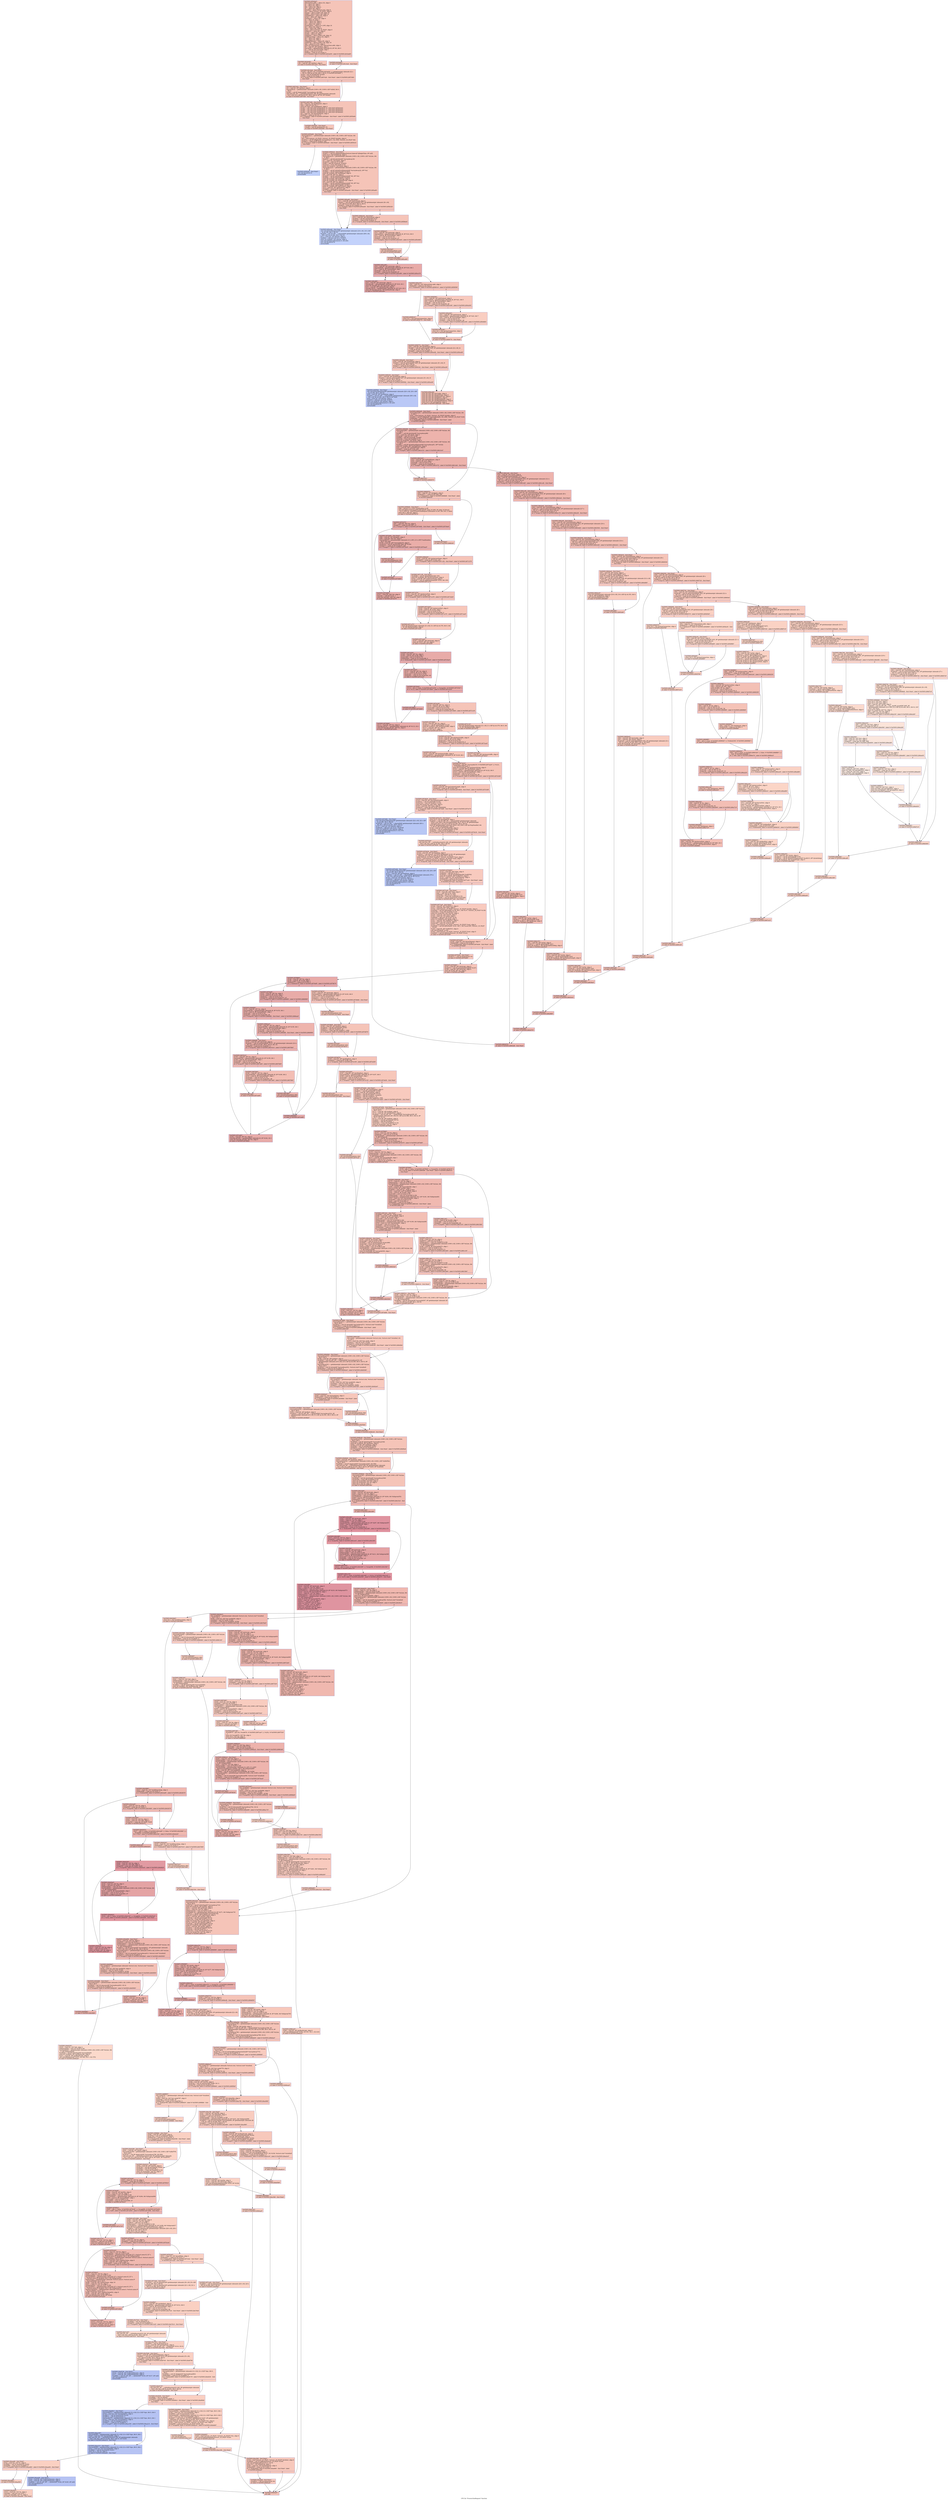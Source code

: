 digraph "CFG for 'ProcessOneRequest' function" {
	label="CFG for 'ProcessOneRequest' function";

	Node0x559512854da0 [shape=record,color="#3d50c3ff", style=filled, fillcolor="#e97a5f70",label="{\"0x559512854da0\":\l  %forceClose.addr = alloca i32, align 4\l  %i = alloca i32, align 4\l  %j = alloca i32, align 4\l  %j0 = alloca i32, align 4\l  %z = alloca i8*, align 8\l  %statbuf = alloca %struct.stat, align 8\l  %in = alloca %struct._IO_FILE*, align 8\l  %zLine = alloca [1000 x i8], align 16\l  %zBuf = alloca [1000 x i8], align 16\l  %zFieldName = alloca i8*, align 8\l  %zVal = alloca i8*, align 8\l  %inSquare = alloca i32, align 4\l  %c = alloca i8, align 1\l  %x1 = alloca i32, align 4\l  %x2 = alloca i32, align 4\l  %n = alloca i32, align 4\l  %azDisallow = alloca [13 x i8*], align 16\l  %ii = alloca i64, align 8\l  %len = alloca i64, align 8\l  %out = alloca %struct._IO_FILE*, align 8\l  %zBuf333 = alloca i8*, align 8\l  %n334 = alloca i32, align 4\l  %c456 = alloca i8, align 1\l  %zBuf544 = alloca [1000 x i8], align 16\l  %stillSearching = alloca i32, align 4\l  %k = alloca i32, align 4\l  %jj = alloca i32, align 4\l  %zBaseFilename = alloca i8*, align 8\l  %zBuf795 = alloca [1000 x i8], align 16\l  %px = alloca [2 x i32], align 4\l  store i32 %forceClose, i32* %forceClose.addr, align 4\l  %0 = load i8*, i8** @zRoot, align 8\l  %arrayidx = getelementptr inbounds i8, i8* %0, i64 0\l  %1 = load i8, i8* %arrayidx, align 1\l  %conv = sext i8 %1 to i32\l  %tobool = icmp ne i32 %conv, 0\l  br i1 %tobool, label %\"0x55951281be50\", label %\"0x55951281bed0\"\l|{<s0>T|<s1>F}}"];
	Node0x559512854da0:s0 -> Node0x55951281be50;
	Node0x559512854da0:s1 -> Node0x55951281bed0;
	Node0x55951281be50 [shape=record,color="#3d50c3ff", style=filled, fillcolor="#ec7f6370",label="{\"0x55951281be50\":                                 \l  %2 = load i8*, i8** @zRoot, align 8\l  br label %\"0x55951281c0a0 - Exit Point\"\l}"];
	Node0x55951281be50 -> Node0x55951281c0a0;
	Node0x55951281bed0 [shape=record,color="#3d50c3ff", style=filled, fillcolor="#ef886b70",label="{\"0x55951281bed0\":                                 \l  br label %\"0x55951281c0a0 - Exit Point\"\l}"];
	Node0x55951281bed0 -> Node0x55951281c0a0;
	Node0x55951281c0a0 [shape=record,color="#3d50c3ff", style=filled, fillcolor="#e97a5f70",label="{\"0x55951281c0a0 - Exit Point\":                    \l  %cond = phi i8* [ %2, %\"0x55951281be50\" ], [ getelementptr inbounds ([2 x\l... i8], [2 x i8]* @.str.336, i64 0, i64 0), %\"0x55951281bed0\" ]\l  %call = call i32 @chdir(i8* %cond)\l  %cmp = icmp ne i32 %call, 0\l  br i1 %cmp, label %\"0x559512857420 - Exit Point\", label %\"0x559512857490 -\l... Exit Point\"\l|{<s0>T|<s1>F}}"];
	Node0x55951281c0a0:s0 -> Node0x559512857420;
	Node0x55951281c0a0:s1 -> Node0x559512857490;
	Node0x559512857420 [shape=record,color="#3d50c3ff", style=filled, fillcolor="#ec7f6370",label="{\"0x559512857420 - Exit Point\":                    \l  %3 = load i8*, i8** @zRoot, align 8\l  %arraydecay = getelementptr inbounds [1000 x i8], [1000 x i8]* %zBuf, i64 0,\l... i64 0\l  %call2 = call i8* @getcwd(i8* %arraydecay, i64 999)\l  call void (i32, i8*, ...) @Malfunction(i32 190, i8* getelementptr inbounds\l... ([31 x i8], [31 x i8]* @.str.337, i64 0, i64 0), i8* %3, i8* %call2)\l  br label %\"0x559512857490 - Exit Point\"\l}"];
	Node0x559512857420 -> Node0x559512857490;
	Node0x559512857490 [shape=record,color="#3d50c3ff", style=filled, fillcolor="#e97a5f70",label="{\"0x559512857490 - Exit Point\":                    \l  %4 = load i32, i32* @nRequest, align 4\l  %inc = add nsw i32 %4, 1\l  store i32 %inc, i32* @nRequest, align 4\l  %call3 = call void (i32)* @signal(i32 14, void (i32)* @Timeout)\l  %call4 = call void (i32)* @signal(i32 11, void (i32)* @Timeout)\l  %call5 = call void (i32)* @signal(i32 13, void (i32)* @Timeout)\l  %call6 = call void (i32)* @signal(i32 24, void (i32)* @Timeout)\l  %5 = load i32, i32* @useTimeout, align 4\l  %tobool7 = icmp ne i32 %5, 0\l  br i1 %tobool7, label %\"0x559512855de0 - Exit Point\", label %\"0x559512855e60\l... - Exit Point\"\l|{<s0>T|<s1>F}}"];
	Node0x559512857490:s0 -> Node0x559512855de0;
	Node0x559512857490:s1 -> Node0x559512855e60;
	Node0x559512855de0 [shape=record,color="#3d50c3ff", style=filled, fillcolor="#ec7f6370",label="{\"0x559512855de0 - Exit Point\":                    \l  %call9 = call i32 @alarm(i32 15)\l  br label %\"0x559512855e60 - Exit Point\"\l}"];
	Node0x559512855de0 -> Node0x559512855e60;
	Node0x559512855e60 [shape=record,color="#3d50c3ff", style=filled, fillcolor="#e97a5f70",label="{\"0x559512855e60 - Exit Point\":                    \l  %arraydecay11 = getelementptr inbounds [1000 x i8], [1000 x i8]* %zLine, i64\l... 0, i64 0\l  %6 = load %struct._IO_FILE*, %struct._IO_FILE** @stdin, align 8\l  %call12 = call i8* @fgets(i8* %arraydecay11, i32 1000, %struct._IO_FILE* %6)\l  %cmp13 = icmp eq i8* %call12, null\l  br i1 %cmp13, label %\"0x5595128592e0 - Exit Point\", label %\"0x5595128593c0 -\l... Exit Point\"\l|{<s0>T|<s1>F}}"];
	Node0x559512855e60:s0 -> Node0x5595128592e0;
	Node0x559512855e60:s1 -> Node0x5595128593c0;
	Node0x5595128592e0 [shape=record,color="#3d50c3ff", style=filled, fillcolor="#6c8ff170",label="{\"0x5595128592e0 - Exit Point\":                    \l  call void @exit(i32 0)\l  unreachable\l}"];
	Node0x5595128593c0 [shape=record,color="#3d50c3ff", style=filled, fillcolor="#e97a5f70",label="{\"0x5595128593c0 - Exit Point\":                    \l  %call17 = call i32 @gettimeofday(%struct.timeval* @beginTime, i8* null)\l  store i32 0, i32* @omitLog, align 4\l  %arraydecay18 = getelementptr inbounds [1000 x i8], [1000 x i8]* %zLine, i64\l... 0, i64 0\l  %call19 = call i64 @strlen(i8* %arraydecay18)\l  %7 = load i32, i32* @nIn, align 4\l  %conv20 = sext i32 %7 to i64\l  %add = add i64 %conv20, %call19\l  %conv21 = trunc i64 %add to i32\l  store i32 %conv21, i32* @nIn, align 4\l  %arraydecay22 = getelementptr inbounds [1000 x i8], [1000 x i8]* %zLine, i64\l... 0, i64 0\l  %call23 = call i8* @GetFirstElement(i8* %arraydecay22, i8** %z)\l  %call24 = call i8* @StrDup(i8* %call23)\l  store i8* %call24, i8** @zMethod, align 8\l  %8 = load i8*, i8** %z, align 8\l  %call25 = call i8* @GetFirstElement(i8* %8, i8** %z)\l  %call26 = call i8* @StrDup(i8* %call25)\l  store i8* %call26, i8** @zScript, align 8\l  store i8* %call26, i8** @zRealScript, align 8\l  %9 = load i8*, i8** %z, align 8\l  %call27 = call i8* @GetFirstElement(i8* %9, i8** %z)\l  %call28 = call i8* @StrDup(i8* %call27)\l  store i8* %call28, i8** @zProtocol, align 8\l  %10 = load i8*, i8** @zProtocol, align 8\l  %cmp29 = icmp eq i8* %10, null\l  br i1 %cmp29, label %\"0x55951285ae40 - Exit Point\", label %\"0x55951285aef0 -\l... Exit Point\"\l|{<s0>T|<s1>F}}"];
	Node0x5595128593c0:s0 -> Node0x55951285ae40;
	Node0x5595128593c0:s1 -> Node0x55951285aef0;
	Node0x55951285aef0 [shape=record,color="#3d50c3ff", style=filled, fillcolor="#e97a5f70",label="{\"0x55951285aef0 - Exit Point\":                    \l  %11 = load i8*, i8** @zProtocol, align 8\l  %call31 = call i32 @strncmp(i8* %11, i8* getelementptr inbounds ([6 x i8],\l... [6 x i8]* @.str.338, i64 0, i64 0), i64 5)\l  %cmp32 = icmp ne i32 %call31, 0\l  br i1 %cmp32, label %\"0x55951285ae40 - Exit Point\", label %\"0x55951285b320 -\l... Exit Point\"\l|{<s0>T|<s1>F}}"];
	Node0x55951285aef0:s0 -> Node0x55951285ae40;
	Node0x55951285aef0:s1 -> Node0x55951285b320;
	Node0x55951285b320 [shape=record,color="#3d50c3ff", style=filled, fillcolor="#e97a5f70",label="{\"0x55951285b320 - Exit Point\":                    \l  %12 = load i8*, i8** @zProtocol, align 8\l  %call35 = call i64 @strlen(i8* %12)\l  %cmp36 = icmp ne i64 %call35, 8\l  br i1 %cmp36, label %\"0x55951285ae40 - Exit Point\", label %\"0x55951285b6a0\"\l|{<s0>T|<s1>F}}"];
	Node0x55951285b320:s0 -> Node0x55951285ae40;
	Node0x55951285b320:s1 -> Node0x55951285b6a0;
	Node0x55951285ae40 [shape=record,color="#3d50c3ff", style=filled, fillcolor="#779af770",label="{\"0x55951285ae40 - Exit Point\":                    \l  call void @StartResponse(i8* getelementptr inbounds ([16 x i8], [16 x i8]*\l... @.str.339, i64 0, i64 0))\l  %call39 = call i32 (i8*, ...) @printf(i8* getelementptr inbounds ([99 x i8],\l... [99 x i8]* @.str.340, i64 0, i64 0))\l  %13 = load i32, i32* @nOut, align 4\l  %add40 = add nsw i32 %13, %call39\l  store i32 %add40, i32* @nOut, align 4\l  call void @MakeLogEntry(i32 0, i32 200)\l  call void @exit(i32 0)\l  unreachable\l}"];
	Node0x55951285b6a0 [shape=record,color="#3d50c3ff", style=filled, fillcolor="#e97a5f70",label="{\"0x55951285b6a0\":                                 \l  %14 = load i8*, i8** @zScript, align 8\l  %arrayidx42 = getelementptr inbounds i8, i8* %14, i64 0\l  %15 = load i8, i8* %arrayidx42, align 1\l  %conv43 = sext i8 %15 to i32\l  %cmp44 = icmp ne i32 %conv43, 47\l  br i1 %cmp44, label %\"0x55951285c5e0\", label %\"0x55951285c660\"\l|{<s0>T|<s1>F}}"];
	Node0x55951285b6a0:s0 -> Node0x55951285c5e0;
	Node0x55951285b6a0:s1 -> Node0x55951285c660;
	Node0x55951285c5e0 [shape=record,color="#3d50c3ff", style=filled, fillcolor="#ed836670",label="{\"0x55951285c5e0\":                                 \l  call void @NotFound(i32 210)\l  br label %\"0x55951285c660\"\l}"];
	Node0x55951285c5e0 -> Node0x55951285c660;
	Node0x55951285c660 [shape=record,color="#3d50c3ff", style=filled, fillcolor="#e97a5f70",label="{\"0x55951285c660\":                                 \l  br label %\"0x55951285ca90\"\l}"];
	Node0x55951285c660 -> Node0x55951285ca90;
	Node0x55951285ca90 [shape=record,color="#3d50c3ff", style=filled, fillcolor="#cc403a70",label="{\"0x55951285ca90\":                                 \l  %16 = load i8*, i8** @zScript, align 8\l  %arrayidx48 = getelementptr inbounds i8, i8* %16, i64 1\l  %17 = load i8, i8* %arrayidx48, align 1\l  %conv49 = sext i8 %17 to i32\l  %cmp50 = icmp eq i32 %conv49, 47\l  br i1 %cmp50, label %\"0x55951285cdf0\", label %\"0x55951285ce70\"\l|{<s0>T|<s1>F}}"];
	Node0x55951285ca90:s0 -> Node0x55951285cdf0;
	Node0x55951285ca90:s1 -> Node0x55951285ce70;
	Node0x55951285cdf0 [shape=record,color="#3d50c3ff", style=filled, fillcolor="#cc403a70",label="{\"0x55951285cdf0\":                                 \l  %18 = load i8*, i8** @zScript, align 8\l  %incdec.ptr = getelementptr inbounds i8, i8* %18, i32 1\l  store i8* %incdec.ptr, i8** @zScript, align 8\l  %19 = load i8*, i8** @zRealScript, align 8\l  %incdec.ptr52 = getelementptr inbounds i8, i8* %19, i32 1\l  store i8* %incdec.ptr52, i8** @zRealScript, align 8\l  br label %\"0x55951285ca90\"\l}"];
	Node0x55951285cdf0 -> Node0x55951285ca90;
	Node0x55951285ce70 [shape=record,color="#3d50c3ff", style=filled, fillcolor="#e97a5f70",label="{\"0x55951285ce70\":                                 \l  %20 = load i32, i32* %forceClose.addr, align 4\l  %tobool53 = icmp ne i32 %20, 0\l  br i1 %tobool53, label %\"0x559512858510\", label %\"0x559512858590\"\l|{<s0>T|<s1>F}}"];
	Node0x55951285ce70:s0 -> Node0x559512858510;
	Node0x55951285ce70:s1 -> Node0x559512858590;
	Node0x559512858510 [shape=record,color="#3d50c3ff", style=filled, fillcolor="#ec7f6370",label="{\"0x559512858510\":                                 \l  store i32 1, i32* @closeConnection, align 4\l  br label %\"0x559512858770 - Exit Point\"\l}"];
	Node0x559512858510 -> Node0x559512858770;
	Node0x559512858590 [shape=record,color="#3d50c3ff", style=filled, fillcolor="#ef886b70",label="{\"0x559512858590\":                                 \l  %21 = load i8*, i8** @zProtocol, align 8\l  %arrayidx55 = getelementptr inbounds i8, i8* %21, i64 5\l  %22 = load i8, i8* %arrayidx55, align 1\l  %conv56 = sext i8 %22 to i32\l  %cmp57 = icmp slt i32 %conv56, 49\l  br i1 %cmp57, label %\"0x55951285e180\", label %\"0x55951285e200\"\l|{<s0>T|<s1>F}}"];
	Node0x559512858590:s0 -> Node0x55951285e180;
	Node0x559512858590:s1 -> Node0x55951285e200;
	Node0x55951285e200 [shape=record,color="#3d50c3ff", style=filled, fillcolor="#f2907270",label="{\"0x55951285e200\":                                 \l  %23 = load i8*, i8** @zProtocol, align 8\l  %arrayidx60 = getelementptr inbounds i8, i8* %23, i64 7\l  %24 = load i8, i8* %arrayidx60, align 1\l  %conv61 = sext i8 %24 to i32\l  %cmp62 = icmp slt i32 %conv61, 49\l  br i1 %cmp62, label %\"0x55951285e180\", label %\"0x55951285e6b0\"\l|{<s0>T|<s1>F}}"];
	Node0x55951285e200:s0 -> Node0x55951285e180;
	Node0x55951285e200:s1 -> Node0x55951285e6b0;
	Node0x55951285e180 [shape=record,color="#3d50c3ff", style=filled, fillcolor="#f08b6e70",label="{\"0x55951285e180\":                                 \l  store i32 1, i32* @closeConnection, align 4\l  br label %\"0x55951285e6b0\"\l}"];
	Node0x55951285e180 -> Node0x55951285e6b0;
	Node0x55951285e6b0 [shape=record,color="#3d50c3ff", style=filled, fillcolor="#ef886b70",label="{\"0x55951285e6b0\":                                 \l  br label %\"0x559512858770 - Exit Point\"\l}"];
	Node0x55951285e6b0 -> Node0x559512858770;
	Node0x559512858770 [shape=record,color="#3d50c3ff", style=filled, fillcolor="#e97a5f70",label="{\"0x559512858770 - Exit Point\":                    \l  %25 = load i8*, i8** @zMethod, align 8\l  %call67 = call i32 @strcmp(i8* %25, i8* getelementptr inbounds ([4 x i8], [4\l... x i8]* @.str.341, i64 0, i64 0))\l  %cmp68 = icmp ne i32 %call67, 0\l  br i1 %cmp68, label %\"0x55951285ec80 - Exit Point\", label %\"0x55951285ecd0\"\l|{<s0>T|<s1>F}}"];
	Node0x559512858770:s0 -> Node0x55951285ec80;
	Node0x559512858770:s1 -> Node0x55951285ecd0;
	Node0x55951285ec80 [shape=record,color="#3d50c3ff", style=filled, fillcolor="#ec7f6370",label="{\"0x55951285ec80 - Exit Point\":                    \l  %26 = load i8*, i8** @zMethod, align 8\l  %call70 = call i32 @strcmp(i8* %26, i8* getelementptr inbounds ([5 x i8], [5\l... x i8]* @.str.342, i64 0, i64 0))\l  %cmp71 = icmp ne i32 %call70, 0\l  br i1 %cmp71, label %\"0x55951285f100 - Exit Point\", label %\"0x55951285ecd0\"\l|{<s0>T|<s1>F}}"];
	Node0x55951285ec80:s0 -> Node0x55951285f100;
	Node0x55951285ec80:s1 -> Node0x55951285ecd0;
	Node0x55951285f100 [shape=record,color="#3d50c3ff", style=filled, fillcolor="#ef886b70",label="{\"0x55951285f100 - Exit Point\":                    \l  %27 = load i8*, i8** @zMethod, align 8\l  %call74 = call i32 @strcmp(i8* %27, i8* getelementptr inbounds ([5 x i8], [5\l... x i8]* @.str.343, i64 0, i64 0))\l  %cmp75 = icmp ne i32 %call74, 0\l  br i1 %cmp75, label %\"0x55951285f560 - Exit Point\", label %\"0x55951285ecd0\"\l|{<s0>T|<s1>F}}"];
	Node0x55951285f100:s0 -> Node0x55951285f560;
	Node0x55951285f100:s1 -> Node0x55951285ecd0;
	Node0x55951285f560 [shape=record,color="#3d50c3ff", style=filled, fillcolor="#6282ea70",label="{\"0x55951285f560 - Exit Point\":                    \l  call void @StartResponse(i8* getelementptr inbounds ([20 x i8], [20 x i8]*\l... @.str.344, i64 0, i64 0))\l  %28 = load i8*, i8** @zMethod, align 8\l  %call78 = call i32 (i8*, ...) @printf(i8* getelementptr inbounds ([93 x i8],\l... [93 x i8]* @.str.345, i64 0, i64 0), i8* %28)\l  %29 = load i32, i32* @nOut, align 4\l  %add79 = add nsw i32 %29, %call78\l  store i32 %add79, i32* @nOut, align 4\l  call void @MakeLogEntry(i32 0, i32 220)\l  call void @exit(i32 0)\l  unreachable\l}"];
	Node0x55951285ecd0 [shape=record,color="#3d50c3ff", style=filled, fillcolor="#e97a5f70",label="{\"0x55951285ecd0\":                                 \l  store i8* null, i8** @zCookie, align 8\l  store i8* null, i8** @zAuthType, align 8\l  store i8* null, i8** @zRemoteUser, align 8\l  store i8* null, i8** @zReferer, align 8\l  store i8* null, i8** @zIfNoneMatch, align 8\l  store i8* null, i8** @zIfModifiedSince, align 8\l  store i32 0, i32* @rangeEnd, align 4\l  br label %\"0x5595128602d0 - Exit Point\"\l}"];
	Node0x55951285ecd0 -> Node0x5595128602d0;
	Node0x5595128602d0 [shape=record,color="#3d50c3ff", style=filled, fillcolor="#d6524470",label="{\"0x5595128602d0 - Exit Point\":                    \l  %arraydecay82 = getelementptr inbounds [1000 x i8], [1000 x i8]* %zLine, i64\l... 0, i64 0\l  %30 = load %struct._IO_FILE*, %struct._IO_FILE** @stdin, align 8\l  %call83 = call i8* @fgets(i8* %arraydecay82, i32 1000, %struct._IO_FILE* %30)\l  %tobool84 = icmp ne i8* %call83, null\l  br i1 %tobool84, label %\"0x5595128605f0 - Exit Point\", label\l... %\"0x559512860670\"\l|{<s0>T|<s1>F}}"];
	Node0x5595128602d0:s0 -> Node0x5595128605f0;
	Node0x5595128602d0:s1 -> Node0x559512860670;
	Node0x5595128605f0 [shape=record,color="#3d50c3ff", style=filled, fillcolor="#d6524470",label="{\"0x5595128605f0 - Exit Point\":                    \l  %arraydecay86 = getelementptr inbounds [1000 x i8], [1000 x i8]* %zLine, i64\l... 0, i64 0\l  %call87 = call i64 @strlen(i8* %arraydecay86)\l  %31 = load i32, i32* @nIn, align 4\l  %conv88 = sext i32 %31 to i64\l  %add89 = add i64 %conv88, %call87\l  %conv90 = trunc i64 %add89 to i32\l  store i32 %conv90, i32* @nIn, align 4\l  %arraydecay91 = getelementptr inbounds [1000 x i8], [1000 x i8]* %zLine, i64\l... 0, i64 0\l  %call92 = call i8* @GetFirstElement(i8* %arraydecay91, i8** %zVal)\l  store i8* %call92, i8** %zFieldName, align 8\l  %32 = load i8*, i8** %zFieldName, align 8\l  %cmp93 = icmp eq i8* %32, null\l  br i1 %cmp93, label %\"0x559512861070\", label %\"0x5595128610c0\"\l|{<s0>T|<s1>F}}"];
	Node0x5595128605f0:s0 -> Node0x559512861070;
	Node0x5595128605f0:s1 -> Node0x5595128610c0;
	Node0x5595128610c0 [shape=record,color="#3d50c3ff", style=filled, fillcolor="#d6524470",label="{\"0x5595128610c0\":                                 \l  %33 = load i8*, i8** %zFieldName, align 8\l  %34 = load i8, i8* %33, align 1\l  %conv96 = sext i8 %34 to i32\l  %cmp97 = icmp eq i32 %conv96, 0\l  br i1 %cmp97, label %\"0x559512861070\", label %\"0x559512861440 - Exit Point\"\l|{<s0>T|<s1>F}}"];
	Node0x5595128610c0:s0 -> Node0x559512861070;
	Node0x5595128610c0:s1 -> Node0x559512861440;
	Node0x559512861070 [shape=record,color="#3d50c3ff", style=filled, fillcolor="#ec7f6370",label="{\"0x559512861070\":                                 \l  br label %\"0x559512860670\"\l}"];
	Node0x559512861070 -> Node0x559512860670;
	Node0x559512861440 [shape=record,color="#3d50c3ff", style=filled, fillcolor="#d8564670",label="{\"0x559512861440 - Exit Point\":                    \l  %35 = load i8*, i8** %zVal, align 8\l  call void @RemoveNewline(i8* %35)\l  %36 = load i8*, i8** %zFieldName, align 8\l  %call101 = call i32 @strcasecmp(i8* %36, i8* getelementptr inbounds ([12 x\l... i8], [12 x i8]* @.str.346, i64 0, i64 0))\l  %cmp102 = icmp eq i32 %call101, 0\l  br i1 %cmp102, label %\"0x559512861bf0\", label %\"0x559512861cd0 - Exit Point\"\l|{<s0>T|<s1>F}}"];
	Node0x559512861440:s0 -> Node0x559512861bf0;
	Node0x559512861440:s1 -> Node0x559512861cd0;
	Node0x559512861bf0 [shape=record,color="#3d50c3ff", style=filled, fillcolor="#e1675170",label="{\"0x559512861bf0\":                                 \l  %37 = load i8*, i8** %zVal, align 8\l  %call105 = call i8* @StrDup(i8* %37)\l  store i8* %call105, i8** @zAgent, align 8\l  br label %\"0x559512862070\"\l}"];
	Node0x559512861bf0 -> Node0x559512862070;
	Node0x559512861cd0 [shape=record,color="#3d50c3ff", style=filled, fillcolor="#dc5d4a70",label="{\"0x559512861cd0 - Exit Point\":                    \l  %38 = load i8*, i8** %zFieldName, align 8\l  %call107 = call i32 @strcasecmp(i8* %38, i8* getelementptr inbounds ([8 x\l... i8], [8 x i8]* @.str.347, i64 0, i64 0))\l  %cmp108 = icmp eq i32 %call107, 0\l  br i1 %cmp108, label %\"0x559512862460\", label %\"0x5595128624e0 - Exit Point\"\l|{<s0>T|<s1>F}}"];
	Node0x559512861cd0:s0 -> Node0x559512862460;
	Node0x559512861cd0:s1 -> Node0x5595128624e0;
	Node0x559512862460 [shape=record,color="#3d50c3ff", style=filled, fillcolor="#e36c5570",label="{\"0x559512862460\":                                 \l  %39 = load i8*, i8** %zVal, align 8\l  %call111 = call i8* @StrDup(i8* %39)\l  store i8* %call111, i8** @zAccept, align 8\l  br label %\"0x559512862880\"\l}"];
	Node0x559512862460 -> Node0x559512862880;
	Node0x5595128624e0 [shape=record,color="#3d50c3ff", style=filled, fillcolor="#de614d70",label="{\"0x5595128624e0 - Exit Point\":                    \l  %40 = load i8*, i8** %zFieldName, align 8\l  %call113 = call i32 @strcasecmp(i8* %40, i8* getelementptr inbounds ([17 x\l... i8], [17 x i8]* @.str.348, i64 0, i64 0))\l  %cmp114 = icmp eq i32 %call113, 0\l  br i1 %cmp114, label %\"0x559512862c70\", label %\"0x559512862cf0 - Exit Point\"\l|{<s0>T|<s1>F}}"];
	Node0x5595128624e0:s0 -> Node0x559512862c70;
	Node0x5595128624e0:s1 -> Node0x559512862cf0;
	Node0x559512862c70 [shape=record,color="#3d50c3ff", style=filled, fillcolor="#e8765c70",label="{\"0x559512862c70\":                                 \l  %41 = load i8*, i8** %zVal, align 8\l  %call117 = call i8* @StrDup(i8* %41)\l  store i8* %call117, i8** @zAcceptEncoding, align 8\l  br label %\"0x5595128630c0\"\l}"];
	Node0x559512862c70 -> Node0x5595128630c0;
	Node0x559512862cf0 [shape=record,color="#3d50c3ff", style=filled, fillcolor="#e36c5570",label="{\"0x559512862cf0 - Exit Point\":                    \l  %42 = load i8*, i8** %zFieldName, align 8\l  %call119 = call i32 @strcasecmp(i8* %42, i8* getelementptr inbounds ([16 x\l... i8], [16 x i8]* @.str.349, i64 0, i64 0))\l  %cmp120 = icmp eq i32 %call119, 0\l  br i1 %cmp120, label %\"0x559512863480\", label %\"0x559512863500 - Exit Point\"\l|{<s0>T|<s1>F}}"];
	Node0x559512862cf0:s0 -> Node0x559512863480;
	Node0x559512862cf0:s1 -> Node0x559512863500;
	Node0x559512863480 [shape=record,color="#3d50c3ff", style=filled, fillcolor="#e97a5f70",label="{\"0x559512863480\":                                 \l  %43 = load i8*, i8** %zVal, align 8\l  %call123 = call i8* @StrDup(i8* %43)\l  store i8* %call123, i8** @zContentLength, align 8\l  br label %\"0x5595128638a0\"\l}"];
	Node0x559512863480 -> Node0x5595128638a0;
	Node0x559512863500 [shape=record,color="#3d50c3ff", style=filled, fillcolor="#e5705870",label="{\"0x559512863500 - Exit Point\":                    \l  %44 = load i8*, i8** %zFieldName, align 8\l  %call125 = call i32 @strcasecmp(i8* %44, i8* getelementptr inbounds ([14 x\l... i8], [14 x i8]* @.str.350, i64 0, i64 0))\l  %cmp126 = icmp eq i32 %call125, 0\l  br i1 %cmp126, label %\"0x559512863c90\", label %\"0x559512863d10 - Exit Point\"\l|{<s0>T|<s1>F}}"];
	Node0x559512863500:s0 -> Node0x559512863c90;
	Node0x559512863500:s1 -> Node0x559512863d10;
	Node0x559512863c90 [shape=record,color="#3d50c3ff", style=filled, fillcolor="#ec7f6370",label="{\"0x559512863c90\":                                 \l  %45 = load i8*, i8** %zVal, align 8\l  %call129 = call i8* @StrDup(i8* %45)\l  store i8* %call129, i8** @zContentType, align 8\l  br label %\"0x5595128640b0\"\l}"];
	Node0x559512863c90 -> Node0x5595128640b0;
	Node0x559512863d10 [shape=record,color="#3d50c3ff", style=filled, fillcolor="#e97a5f70",label="{\"0x559512863d10 - Exit Point\":                    \l  %46 = load i8*, i8** %zFieldName, align 8\l  %call131 = call i32 @strcasecmp(i8* %46, i8* getelementptr inbounds ([9 x\l... i8], [9 x i8]* @.str.351, i64 0, i64 0))\l  %cmp132 = icmp eq i32 %call131, 0\l  br i1 %cmp132, label %\"0x5595128644a0 - Exit Point\", label %\"0x559512864520\l... - Exit Point\"\l|{<s0>T|<s1>F}}"];
	Node0x559512863d10:s0 -> Node0x5595128644a0;
	Node0x559512863d10:s1 -> Node0x559512864520;
	Node0x5595128644a0 [shape=record,color="#3d50c3ff", style=filled, fillcolor="#ef886b70",label="{\"0x5595128644a0 - Exit Point\":                    \l  %47 = load i8*, i8** %zVal, align 8\l  %call135 = call i8* @StrDup(i8* %47)\l  store i8* %call135, i8** @zReferer, align 8\l  %48 = load i8*, i8** %zVal, align 8\l  %call136 = call i8* @strstr(i8* %48, i8* getelementptr inbounds ([12 x i8],\l... [12 x i8]* @.str.352, i64 0, i64 0))\l  %cmp137 = icmp ne i8* %call136, null\l  br i1 %cmp137, label %\"0x559512864ca0\", label %\"0x559512864d80\"\l|{<s0>T|<s1>F}}"];
	Node0x5595128644a0:s0 -> Node0x559512864ca0;
	Node0x5595128644a0:s1 -> Node0x559512864d80;
	Node0x559512864ca0 [shape=record,color="#3d50c3ff", style=filled, fillcolor="#f08b6e70",label="{\"0x559512864ca0\":                                 \l  store i8* getelementptr inbounds ([16 x i8], [16 x i8]* @.str.353, i64 0,\l... i64 0), i8** @zReferer, align 8\l  call void @Forbidden(i32 230)\l  br label %\"0x559512864d80\"\l}"];
	Node0x559512864ca0 -> Node0x559512864d80;
	Node0x559512864d80 [shape=record,color="#3d50c3ff", style=filled, fillcolor="#ef886b70",label="{\"0x559512864d80\":                                 \l  br label %\"0x5595128652d0\"\l}"];
	Node0x559512864d80 -> Node0x5595128652d0;
	Node0x559512864520 [shape=record,color="#3d50c3ff", style=filled, fillcolor="#ec7f6370",label="{\"0x559512864520 - Exit Point\":                    \l  %49 = load i8*, i8** %zFieldName, align 8\l  %call142 = call i32 @strcasecmp(i8* %49, i8* getelementptr inbounds ([8 x\l... i8], [8 x i8]* @.str.354, i64 0, i64 0))\l  %cmp143 = icmp eq i32 %call142, 0\l  br i1 %cmp143, label %\"0x5595128656a0\", label %\"0x559512865720 - Exit Point\"\l|{<s0>T|<s1>F}}"];
	Node0x559512864520:s0 -> Node0x5595128656a0;
	Node0x559512864520:s1 -> Node0x559512865720;
	Node0x5595128656a0 [shape=record,color="#3d50c3ff", style=filled, fillcolor="#f08b6e70",label="{\"0x5595128656a0\":                                 \l  %50 = load i8*, i8** @zCookie, align 8\l  %51 = load i8*, i8** %zVal, align 8\l  %call146 = call i8* @StrAppend(i8* %50, i8* getelementptr inbounds ([3 x\l... i8], [3 x i8]* @.str.355, i64 0, i64 0), i8* %51)\l  store i8* %call146, i8** @zCookie, align 8\l  br label %\"0x559512865c30\"\l}"];
	Node0x5595128656a0 -> Node0x559512865c30;
	Node0x559512865720 [shape=record,color="#3d50c3ff", style=filled, fillcolor="#ef886b70",label="{\"0x559512865720 - Exit Point\":                    \l  %52 = load i8*, i8** %zFieldName, align 8\l  %call148 = call i32 @strcasecmp(i8* %52, i8* getelementptr inbounds ([12 x\l... i8], [12 x i8]* @.str.356, i64 0, i64 0))\l  %cmp149 = icmp eq i32 %call148, 0\l  br i1 %cmp149, label %\"0x559512866060 - Exit Point\", label %\"0x5595128660e0\l... - Exit Point\"\l|{<s0>T|<s1>F}}"];
	Node0x559512865720:s0 -> Node0x559512866060;
	Node0x559512865720:s1 -> Node0x5595128660e0;
	Node0x559512866060 [shape=record,color="#3d50c3ff", style=filled, fillcolor="#f3947570",label="{\"0x559512866060 - Exit Point\":                    \l  %53 = load i8*, i8** %zVal, align 8\l  %call152 = call i32 @strcasecmp(i8* %53, i8* getelementptr inbounds ([6 x\l... i8], [6 x i8]* @.str.357, i64 0, i64 0))\l  %cmp153 = icmp eq i32 %call152, 0\l  br i1 %cmp153, label %\"0x559512866570\", label %\"0x55951285d540\"\l|{<s0>T|<s1>F}}"];
	Node0x559512866060:s0 -> Node0x559512866570;
	Node0x559512866060:s1 -> Node0x55951285d540;
	Node0x559512866570 [shape=record,color="#3d50c3ff", style=filled, fillcolor="#f5a08170",label="{\"0x559512866570\":                                 \l  store i32 1, i32* @closeConnection, align 4\l  br label %\"0x55951285d790\"\l}"];
	Node0x559512866570 -> Node0x55951285d790;
	Node0x55951285d540 [shape=record,color="#3d50c3ff", style=filled, fillcolor="#f4987a70",label="{\"0x55951285d540\":                                 \l  %54 = load i32, i32* %forceClose.addr, align 4\l  %tobool157 = icmp ne i32 %54, 0\l  br i1 %tobool157, label %\"0x55951285d980\", label %\"0x55951285da30 - Exit\l... Point\"\l|{<s0>T|<s1>F}}"];
	Node0x55951285d540:s0 -> Node0x55951285d980;
	Node0x55951285d540:s1 -> Node0x55951285da30;
	Node0x55951285da30 [shape=record,color="#3d50c3ff", style=filled, fillcolor="#f6a38570",label="{\"0x55951285da30 - Exit Point\":                    \l  %55 = load i8*, i8** %zVal, align 8\l  %call159 = call i32 @strcasecmp(i8* %55, i8* getelementptr inbounds ([11 x\l... i8], [11 x i8]* @.str.358, i64 0, i64 0))\l  %cmp160 = icmp eq i32 %call159, 0\l  br i1 %cmp160, label %\"0x55951285def0\", label %\"0x55951285d980\"\l|{<s0>T|<s1>F}}"];
	Node0x55951285da30:s0 -> Node0x55951285def0;
	Node0x55951285da30:s1 -> Node0x55951285d980;
	Node0x55951285def0 [shape=record,color="#3d50c3ff", style=filled, fillcolor="#f7b39670",label="{\"0x55951285def0\":                                 \l  store i32 0, i32* @closeConnection, align 4\l  br label %\"0x55951285d980\"\l}"];
	Node0x55951285def0 -> Node0x55951285d980;
	Node0x55951285d980 [shape=record,color="#3d50c3ff", style=filled, fillcolor="#f4987a70",label="{\"0x55951285d980\":                                 \l  br label %\"0x55951285d790\"\l}"];
	Node0x55951285d980 -> Node0x55951285d790;
	Node0x55951285d790 [shape=record,color="#3d50c3ff", style=filled, fillcolor="#f3947570",label="{\"0x55951285d790\":                                 \l  br label %\"0x559512867e10\"\l}"];
	Node0x55951285d790 -> Node0x559512867e10;
	Node0x5595128660e0 [shape=record,color="#3d50c3ff", style=filled, fillcolor="#f08b6e70",label="{\"0x5595128660e0 - Exit Point\":                    \l  %56 = load i8*, i8** %zFieldName, align 8\l  %call166 = call i32 @strcasecmp(i8* %56, i8* getelementptr inbounds ([6 x\l... i8], [6 x i8]* @.str.359, i64 0, i64 0))\l  %cmp167 = icmp eq i32 %call166, 0\l  br i1 %cmp167, label %\"0x5595128681d0\", label %\"0x559512868250 - Exit Point\"\l|{<s0>T|<s1>F}}"];
	Node0x5595128660e0:s0 -> Node0x5595128681d0;
	Node0x5595128660e0:s1 -> Node0x559512868250;
	Node0x5595128681d0 [shape=record,color="#3d50c3ff", style=filled, fillcolor="#f4987a70",label="{\"0x5595128681d0\":                                 \l  store i32 0, i32* %inSquare, align 4\l  %57 = load i8*, i8** %zVal, align 8\l  %call170 = call i32 @sanitizeString(i8* %57)\l  %tobool171 = icmp ne i32 %call170, 0\l  br i1 %tobool171, label %\"0x559512868740\", label %\"0x5595128687c0\"\l|{<s0>T|<s1>F}}"];
	Node0x5595128681d0:s0 -> Node0x559512868740;
	Node0x5595128681d0:s1 -> Node0x5595128687c0;
	Node0x559512868740 [shape=record,color="#3d50c3ff", style=filled, fillcolor="#f5a08170",label="{\"0x559512868740\":                                 \l  call void @Forbidden(i32 240)\l  br label %\"0x5595128687c0\"\l}"];
	Node0x559512868740 -> Node0x5595128687c0;
	Node0x5595128687c0 [shape=record,color="#3d50c3ff", style=filled, fillcolor="#f4987a70",label="{\"0x5595128687c0\":                                 \l  %58 = load i8*, i8** %zVal, align 8\l  %call174 = call i8* @StrDup(i8* %58)\l  store i8* %call174, i8** @zHttpHost, align 8\l  %59 = load i8*, i8** @zHttpHost, align 8\l  %call175 = call i8* @StrDup(i8* %59)\l  store i8* %call175, i8** @zServerName, align 8\l  store i8* %call175, i8** @zServerPort, align 8\l  br label %\"0x559512868f60\"\l}"];
	Node0x5595128687c0 -> Node0x559512868f60;
	Node0x559512868f60 [shape=record,color="#3d50c3ff", style=filled, fillcolor="#e36c5570",label="{\"0x559512868f60\":                                 \l  %60 = load i8*, i8** @zServerPort, align 8\l  %tobool177 = icmp ne i8* %60, null\l  br i1 %tobool177, label %\"0x5595128691b0\", label %\"0x559512869250\"\l|{<s0>T|<s1>F}}"];
	Node0x559512868f60:s0 -> Node0x5595128691b0;
	Node0x559512868f60:s1 -> Node0x559512869250;
	Node0x5595128691b0 [shape=record,color="#3d50c3ff", style=filled, fillcolor="#e5705870",label="{\"0x5595128691b0\":                                 \l  %61 = load i8*, i8** @zServerPort, align 8\l  %62 = load i8, i8* %61, align 1\l  store i8 %62, i8* %c, align 1\l  %conv179 = sext i8 %62 to i32\l  %cmp180 = icmp ne i32 %conv179, 0\l  br i1 %cmp180, label %\"0x559512869640\", label %\"0x559512869250\"\l|{<s0>T|<s1>F}}"];
	Node0x5595128691b0:s0 -> Node0x559512869640;
	Node0x5595128691b0:s1 -> Node0x559512869250;
	Node0x559512869640 [shape=record,color="#3d50c3ff", style=filled, fillcolor="#e8765c70",label="{\"0x559512869640\":                                 \l  %63 = load i8, i8* %c, align 1\l  %conv182 = sext i8 %63 to i32\l  %cmp183 = icmp ne i32 %conv182, 58\l  br i1 %cmp183, label %\"0x5595128698f0\", label %\"0x559512869960\"\l|{<s0>T|<s1>F}}"];
	Node0x559512869640:s0 -> Node0x5595128698f0;
	Node0x559512869640:s1 -> Node0x559512869960;
	Node0x559512869960 [shape=record,color="#3d50c3ff", style=filled, fillcolor="#ed836670",label="{\"0x559512869960\":                                 \l  %64 = load i32, i32* %inSquare, align 4\l  %tobool185 = icmp ne i32 %64, 0\l  br label %\"0x5595128698f0\"\l}"];
	Node0x559512869960 -> Node0x5595128698f0;
	Node0x5595128698f0 [shape=record,color="#3d50c3ff", style=filled, fillcolor="#e8765c70",label="{\"0x5595128698f0\":                                 \l  %65 = phi i1 [ true, %\"0x559512869640\" ], [ %tobool185, %\"0x559512869960\" ]\l  br label %\"0x559512869250\"\l}"];
	Node0x5595128698f0 -> Node0x559512869250;
	Node0x559512869250 [shape=record,color="#3d50c3ff", style=filled, fillcolor="#e36c5570",label="{\"0x559512869250\":                                 \l  %66 = phi i1 [ false, %\"0x5595128691b0\" ], [ false, %\"0x559512868f60\" ], [\l... %65, %\"0x5595128698f0\" ]\l  br i1 %66, label %\"0x559512869e70\", label %\"0x559512869ec0\"\l|{<s0>T|<s1>F}}"];
	Node0x559512869250:s0 -> Node0x559512869e70;
	Node0x559512869250:s1 -> Node0x559512869ec0;
	Node0x559512869e70 [shape=record,color="#3d50c3ff", style=filled, fillcolor="#e36c5570",label="{\"0x559512869e70\":                                 \l  %67 = load i8, i8* %c, align 1\l  %conv187 = sext i8 %67 to i32\l  %cmp188 = icmp eq i32 %conv187, 91\l  br i1 %cmp188, label %\"0x55951286a1a0\", label %\"0x55951286a220\"\l|{<s0>T|<s1>F}}"];
	Node0x559512869e70:s0 -> Node0x55951286a1a0;
	Node0x559512869e70:s1 -> Node0x55951286a220;
	Node0x55951286a1a0 [shape=record,color="#3d50c3ff", style=filled, fillcolor="#e8765c70",label="{\"0x55951286a1a0\":                                 \l  store i32 1, i32* %inSquare, align 4\l  br label %\"0x55951286a220\"\l}"];
	Node0x55951286a1a0 -> Node0x55951286a220;
	Node0x55951286a220 [shape=record,color="#3d50c3ff", style=filled, fillcolor="#e36c5570",label="{\"0x55951286a220\":                                 \l  %68 = load i8, i8* %c, align 1\l  %conv192 = sext i8 %68 to i32\l  %cmp193 = icmp eq i32 %conv192, 93\l  br i1 %cmp193, label %\"0x55951286a690\", label %\"0x55951286a710\"\l|{<s0>T|<s1>F}}"];
	Node0x55951286a220:s0 -> Node0x55951286a690;
	Node0x55951286a220:s1 -> Node0x55951286a710;
	Node0x55951286a690 [shape=record,color="#3d50c3ff", style=filled, fillcolor="#e8765c70",label="{\"0x55951286a690\":                                 \l  store i32 0, i32* %inSquare, align 4\l  br label %\"0x55951286a710\"\l}"];
	Node0x55951286a690 -> Node0x55951286a710;
	Node0x55951286a710 [shape=record,color="#3d50c3ff", style=filled, fillcolor="#e36c5570",label="{\"0x55951286a710\":                                 \l  %69 = load i8*, i8** @zServerPort, align 8\l  %incdec.ptr197 = getelementptr inbounds i8, i8* %69, i32 1\l  store i8* %incdec.ptr197, i8** @zServerPort, align 8\l  br label %\"0x559512868f60\"\l}"];
	Node0x55951286a710 -> Node0x559512868f60;
	Node0x559512869ec0 [shape=record,color="#3d50c3ff", style=filled, fillcolor="#f4987a70",label="{\"0x559512869ec0\":                                 \l  %70 = load i8*, i8** @zServerPort, align 8\l  %tobool199 = icmp ne i8* %70, null\l  br i1 %tobool199, label %\"0x55951286ace0\", label %\"0x55951286ad80\"\l|{<s0>T|<s1>F}}"];
	Node0x559512869ec0:s0 -> Node0x55951286ace0;
	Node0x559512869ec0:s1 -> Node0x55951286ad80;
	Node0x55951286ace0 [shape=record,color="#3d50c3ff", style=filled, fillcolor="#f5a08170",label="{\"0x55951286ace0\":                                 \l  %71 = load i8*, i8** @zServerPort, align 8\l  %72 = load i8, i8* %71, align 1\l  %conv201 = sext i8 %72 to i32\l  %tobool202 = icmp ne i32 %conv201, 0\l  br i1 %tobool202, label %\"0x55951286b0c0\", label %\"0x55951286ad80\"\l|{<s0>T|<s1>F}}"];
	Node0x55951286ace0:s0 -> Node0x55951286b0c0;
	Node0x55951286ace0:s1 -> Node0x55951286ad80;
	Node0x55951286b0c0 [shape=record,color="#3d50c3ff", style=filled, fillcolor="#f6a38570",label="{\"0x55951286b0c0\":                                 \l  %73 = load i8*, i8** @zServerPort, align 8\l  store i8 0, i8* %73, align 1\l  %74 = load i8*, i8** @zServerPort, align 8\l  %incdec.ptr204 = getelementptr inbounds i8, i8* %74, i32 1\l  store i8* %incdec.ptr204, i8** @zServerPort, align 8\l  br label %\"0x55951286ad80\"\l}"];
	Node0x55951286b0c0 -> Node0x55951286ad80;
	Node0x55951286ad80 [shape=record,color="#3d50c3ff", style=filled, fillcolor="#f4987a70",label="{\"0x55951286ad80\":                                 \l  %75 = load i8*, i8** @zRealPort, align 8\l  %tobool206 = icmp ne i8* %75, null\l  br i1 %tobool206, label %\"0x55951286b630\", label %\"0x55951286b6b0\"\l|{<s0>T|<s1>F}}"];
	Node0x55951286ad80:s0 -> Node0x55951286b630;
	Node0x55951286ad80:s1 -> Node0x55951286b6b0;
	Node0x55951286b630 [shape=record,color="#3d50c3ff", style=filled, fillcolor="#f5a08170",label="{\"0x55951286b630\":                                 \l  %76 = load i8*, i8** @zRealPort, align 8\l  %call208 = call i8* @StrDup(i8* %76)\l  store i8* %call208, i8** @zServerPort, align 8\l  br label %\"0x55951286b6b0\"\l}"];
	Node0x55951286b630 -> Node0x55951286b6b0;
	Node0x55951286b6b0 [shape=record,color="#3d50c3ff", style=filled, fillcolor="#f4987a70",label="{\"0x55951286b6b0\":                                 \l  br label %\"0x55951286ba60\"\l}"];
	Node0x55951286b6b0 -> Node0x55951286ba60;
	Node0x559512868250 [shape=record,color="#3d50c3ff", style=filled, fillcolor="#f3947570",label="{\"0x559512868250 - Exit Point\":                    \l  %77 = load i8*, i8** %zFieldName, align 8\l  %call211 = call i32 @strcasecmp(i8* %77, i8* getelementptr inbounds ([15 x\l... i8], [15 x i8]* @.str.360, i64 0, i64 0))\l  %cmp212 = icmp eq i32 %call211, 0\l  br i1 %cmp212, label %\"0x55951286be50\", label %\"0x55951286bed0 - Exit Point\"\l|{<s0>T|<s1>F}}"];
	Node0x559512868250:s0 -> Node0x55951286be50;
	Node0x559512868250:s1 -> Node0x55951286bed0;
	Node0x55951286be50 [shape=record,color="#3d50c3ff", style=filled, fillcolor="#f5a08170",label="{\"0x55951286be50\":                                 \l  %78 = load i8*, i8** %zVal, align 8\l  %call215 = call i8* @StrDup(i8* %78)\l  %call216 = call i8* @GetFirstElement(i8* %call215, i8** @zAuthArg)\l  store i8* %call216, i8** @zAuthType, align 8\l  br label %\"0x55951286c390\"\l}"];
	Node0x55951286be50 -> Node0x55951286c390;
	Node0x55951286bed0 [shape=record,color="#3d50c3ff", style=filled, fillcolor="#f4987a70",label="{\"0x55951286bed0 - Exit Point\":                    \l  %79 = load i8*, i8** %zFieldName, align 8\l  %call218 = call i32 @strcasecmp(i8* %79, i8* getelementptr inbounds ([15 x\l... i8], [15 x i8]* @.str.361, i64 0, i64 0))\l  %cmp219 = icmp eq i32 %call218, 0\l  br i1 %cmp219, label %\"0x55951286c730\", label %\"0x55951286c7b0 - Exit Point\"\l|{<s0>T|<s1>F}}"];
	Node0x55951286bed0:s0 -> Node0x55951286c730;
	Node0x55951286bed0:s1 -> Node0x55951286c7b0;
	Node0x55951286c730 [shape=record,color="#3d50c3ff", style=filled, fillcolor="#f6a38570",label="{\"0x55951286c730\":                                 \l  %80 = load i8*, i8** %zVal, align 8\l  %call222 = call i8* @StrDup(i8* %80)\l  store i8* %call222, i8** @zIfNoneMatch, align 8\l  br label %\"0x55951286caf0\"\l}"];
	Node0x55951286c730 -> Node0x55951286caf0;
	Node0x55951286c7b0 [shape=record,color="#3d50c3ff", style=filled, fillcolor="#f5a08170",label="{\"0x55951286c7b0 - Exit Point\":                    \l  %81 = load i8*, i8** %zFieldName, align 8\l  %call224 = call i32 @strcasecmp(i8* %81, i8* getelementptr inbounds ([19 x\l... i8], [19 x i8]* @.str.362, i64 0, i64 0))\l  %cmp225 = icmp eq i32 %call224, 0\l  br i1 %cmp225, label %\"0x55951286cee0\", label %\"0x55951286cf60 - Exit Point\"\l|{<s0>T|<s1>F}}"];
	Node0x55951286c7b0:s0 -> Node0x55951286cee0;
	Node0x55951286c7b0:s1 -> Node0x55951286cf60;
	Node0x55951286cee0 [shape=record,color="#3d50c3ff", style=filled, fillcolor="#f7ac8e70",label="{\"0x55951286cee0\":                                 \l  %82 = load i8*, i8** %zVal, align 8\l  %call228 = call i8* @StrDup(i8* %82)\l  store i8* %call228, i8** @zIfModifiedSince, align 8\l  br label %\"0x55951286d360\"\l}"];
	Node0x55951286cee0 -> Node0x55951286d360;
	Node0x55951286cf60 [shape=record,color="#3d50c3ff", style=filled, fillcolor="#f6a38570",label="{\"0x55951286cf60 - Exit Point\":                    \l  %83 = load i8*, i8** %zFieldName, align 8\l  %call230 = call i32 @strcasecmp(i8* %83, i8* getelementptr inbounds ([7 x\l... i8], [7 x i8]* @.str.363, i64 0, i64 0))\l  %cmp231 = icmp eq i32 %call230, 0\l  br i1 %cmp231, label %\"0x55951286d720 - Exit Point\", label %\"0x55951286d7c0\"\l|{<s0>T|<s1>F}}"];
	Node0x55951286cf60:s0 -> Node0x55951286d720;
	Node0x55951286cf60:s1 -> Node0x55951286d7c0;
	Node0x55951286d720 [shape=record,color="#3d50c3ff", style=filled, fillcolor="#f7af9170",label="{\"0x55951286d720 - Exit Point\":                    \l  %84 = load i8*, i8** @zMethod, align 8\l  %call234 = call i32 @strcmp(i8* %84, i8* getelementptr inbounds ([4 x i8],\l... [4 x i8]* @.str.341, i64 0, i64 0))\l  %cmp235 = icmp eq i32 %call234, 0\l  br i1 %cmp235, label %\"0x55951286dbd0 - Exit Point\", label %\"0x55951286d7c0\"\l|{<s0>T|<s1>F}}"];
	Node0x55951286d720:s0 -> Node0x55951286dbd0;
	Node0x55951286d720:s1 -> Node0x55951286d7c0;
	Node0x55951286dbd0 [shape=record,color="#3d50c3ff", style=filled, fillcolor="#f7b99e70",label="{\"0x55951286dbd0 - Exit Point\":                    \l  store i32 0, i32* %x1, align 4\l  store i32 0, i32* %x2, align 4\l  %85 = load i8*, i8** %zVal, align 8\l  %call238 = call i32 (i8*, i8*, ...) @__isoc99_sscanf(i8* %85, i8*\l... getelementptr inbounds ([12 x i8], [12 x i8]* @.str.364, i64 0, i64 0), i32*\l... %x1, i32* %x2)\l  store i32 %call238, i32* %n, align 4\l  %86 = load i32, i32* %n, align 4\l  %cmp239 = icmp eq i32 %86, 2\l  br i1 %cmp239, label %\"0x55951286e230\", label %\"0x55951286e2d0\"\l|{<s0>T|<s1>F}}"];
	Node0x55951286dbd0:s0 -> Node0x55951286e230;
	Node0x55951286dbd0:s1 -> Node0x55951286e2d0;
	Node0x55951286e230 [shape=record,color="#3d50c3ff", style=filled, fillcolor="#f5c1a970",label="{\"0x55951286e230\":                                 \l  %87 = load i32, i32* %x1, align 4\l  %cmp242 = icmp sge i32 %87, 0\l  br i1 %cmp242, label %\"0x55951286e590\", label %\"0x55951286e2d0\"\l|{<s0>T|<s1>F}}"];
	Node0x55951286e230:s0 -> Node0x55951286e590;
	Node0x55951286e230:s1 -> Node0x55951286e2d0;
	Node0x55951286e590 [shape=record,color="#3d50c3ff", style=filled, fillcolor="#f3c7b170",label="{\"0x55951286e590\":                                 \l  %88 = load i32, i32* %x2, align 4\l  %89 = load i32, i32* %x1, align 4\l  %cmp245 = icmp sge i32 %88, %89\l  br i1 %cmp245, label %\"0x55951286e850\", label %\"0x55951286e2d0\"\l|{<s0>T|<s1>F}}"];
	Node0x55951286e590:s0 -> Node0x55951286e850;
	Node0x55951286e590:s1 -> Node0x55951286e2d0;
	Node0x55951286e850 [shape=record,color="#3d50c3ff", style=filled, fillcolor="#f1ccb870",label="{\"0x55951286e850\":                                 \l  %90 = load i32, i32* %x1, align 4\l  store i32 %90, i32* @rangeStart, align 4\l  %91 = load i32, i32* %x2, align 4\l  store i32 %91, i32* @rangeEnd, align 4\l  br label %\"0x55951286eb50\"\l}"];
	Node0x55951286e850 -> Node0x55951286eb50;
	Node0x55951286e2d0 [shape=record,color="#3d50c3ff", style=filled, fillcolor="#f7bca170",label="{\"0x55951286e2d0\":                                 \l  %92 = load i32, i32* %n, align 4\l  %cmp249 = icmp eq i32 %92, 1\l  br i1 %cmp249, label %\"0x55951286ed60\", label %\"0x55951286ee00\"\l|{<s0>T|<s1>F}}"];
	Node0x55951286e2d0:s0 -> Node0x55951286ed60;
	Node0x55951286e2d0:s1 -> Node0x55951286ee00;
	Node0x55951286ed60 [shape=record,color="#3d50c3ff", style=filled, fillcolor="#f5c1a970",label="{\"0x55951286ed60\":                                 \l  %93 = load i32, i32* %x1, align 4\l  %cmp252 = icmp sgt i32 %93, 0\l  br i1 %cmp252, label %\"0x55951286f0c0\", label %\"0x55951286ee00\"\l|{<s0>T|<s1>F}}"];
	Node0x55951286ed60:s0 -> Node0x55951286f0c0;
	Node0x55951286ed60:s1 -> Node0x55951286ee00;
	Node0x55951286f0c0 [shape=record,color="#3d50c3ff", style=filled, fillcolor="#f4c5ad70",label="{\"0x55951286f0c0\":                                 \l  %94 = load i32, i32* %x1, align 4\l  store i32 %94, i32* @rangeStart, align 4\l  store i32 2147483647, i32* @rangeEnd, align 4\l  br label %\"0x55951286ee00\"\l}"];
	Node0x55951286f0c0 -> Node0x55951286ee00;
	Node0x55951286ee00 [shape=record,color="#3d50c3ff", style=filled, fillcolor="#f7bca170",label="{\"0x55951286ee00\":                                 \l  br label %\"0x55951286eb50\"\l}"];
	Node0x55951286ee00 -> Node0x55951286eb50;
	Node0x55951286eb50 [shape=record,color="#3d50c3ff", style=filled, fillcolor="#f7b99e70",label="{\"0x55951286eb50\":                                 \l  br label %\"0x55951286d7c0\"\l}"];
	Node0x55951286eb50 -> Node0x55951286d7c0;
	Node0x55951286d7c0 [shape=record,color="#3d50c3ff", style=filled, fillcolor="#f6a38570",label="{\"0x55951286d7c0\":                                 \l  br label %\"0x55951286d360\"\l}"];
	Node0x55951286d7c0 -> Node0x55951286d360;
	Node0x55951286d360 [shape=record,color="#3d50c3ff", style=filled, fillcolor="#f5a08170",label="{\"0x55951286d360\":                                 \l  br label %\"0x55951286caf0\"\l}"];
	Node0x55951286d360 -> Node0x55951286caf0;
	Node0x55951286caf0 [shape=record,color="#3d50c3ff", style=filled, fillcolor="#f4987a70",label="{\"0x55951286caf0\":                                 \l  br label %\"0x55951286c390\"\l}"];
	Node0x55951286caf0 -> Node0x55951286c390;
	Node0x55951286c390 [shape=record,color="#3d50c3ff", style=filled, fillcolor="#f3947570",label="{\"0x55951286c390\":                                 \l  br label %\"0x55951286ba60\"\l}"];
	Node0x55951286c390 -> Node0x55951286ba60;
	Node0x55951286ba60 [shape=record,color="#3d50c3ff", style=filled, fillcolor="#f08b6e70",label="{\"0x55951286ba60\":                                 \l  br label %\"0x559512867e10\"\l}"];
	Node0x55951286ba60 -> Node0x559512867e10;
	Node0x559512867e10 [shape=record,color="#3d50c3ff", style=filled, fillcolor="#ef886b70",label="{\"0x559512867e10\":                                 \l  br label %\"0x559512865c30\"\l}"];
	Node0x559512867e10 -> Node0x559512865c30;
	Node0x559512865c30 [shape=record,color="#3d50c3ff", style=filled, fillcolor="#ec7f6370",label="{\"0x559512865c30\":                                 \l  br label %\"0x5595128652d0\"\l}"];
	Node0x559512865c30 -> Node0x5595128652d0;
	Node0x5595128652d0 [shape=record,color="#3d50c3ff", style=filled, fillcolor="#e97a5f70",label="{\"0x5595128652d0\":                                 \l  br label %\"0x5595128640b0\"\l}"];
	Node0x5595128652d0 -> Node0x5595128640b0;
	Node0x5595128640b0 [shape=record,color="#3d50c3ff", style=filled, fillcolor="#e5705870",label="{\"0x5595128640b0\":                                 \l  br label %\"0x5595128638a0\"\l}"];
	Node0x5595128640b0 -> Node0x5595128638a0;
	Node0x5595128638a0 [shape=record,color="#3d50c3ff", style=filled, fillcolor="#e36c5570",label="{\"0x5595128638a0\":                                 \l  br label %\"0x5595128630c0\"\l}"];
	Node0x5595128638a0 -> Node0x5595128630c0;
	Node0x5595128630c0 [shape=record,color="#3d50c3ff", style=filled, fillcolor="#de614d70",label="{\"0x5595128630c0\":                                 \l  br label %\"0x559512862880\"\l}"];
	Node0x5595128630c0 -> Node0x559512862880;
	Node0x559512862880 [shape=record,color="#3d50c3ff", style=filled, fillcolor="#dc5d4a70",label="{\"0x559512862880\":                                 \l  br label %\"0x559512862070\"\l}"];
	Node0x559512862880 -> Node0x559512862070;
	Node0x559512862070 [shape=record,color="#3d50c3ff", style=filled, fillcolor="#d8564670",label="{\"0x559512862070\":                                 \l  br label %\"0x5595128602d0 - Exit Point\"\l}"];
	Node0x559512862070 -> Node0x5595128602d0;
	Node0x559512860670 [shape=record,color="#3d50c3ff", style=filled, fillcolor="#e97a5f70",label="{\"0x559512860670\":                                 \l  %95 = load i8*, i8** @zAgent, align 8\l  %tobool271 = icmp ne i8* %95, null\l  br i1 %tobool271, label %\"0x55951286fb80 - Exit Point\", label\l... %\"0x55951286fc00\"\l|{<s0>T|<s1>F}}"];
	Node0x559512860670:s0 -> Node0x55951286fb80;
	Node0x559512860670:s1 -> Node0x55951286fc00;
	Node0x55951286fb80 [shape=record,color="#3d50c3ff", style=filled, fillcolor="#ec7f6370",label="{\"0x55951286fb80 - Exit Point\":                    \l  %96 = bitcast [13 x i8*]* %azDisallow to i8*\l  call void @llvm.memcpy.p0i8.p0i8.i64(i8* align 16 %96, i8* align 16 bitcast\l... ([13 x i8*]* @__const.ProcessOneRequest.azDisallow to i8*), i64 104, i1 false)\l  store i64 0, i64* %ii, align 8\l  br label %\"0x559512870270\"\l}"];
	Node0x55951286fb80 -> Node0x559512870270;
	Node0x559512870270 [shape=record,color="#3d50c3ff", style=filled, fillcolor="#d0473d70",label="{\"0x559512870270\":                                 \l  %97 = load i64, i64* %ii, align 8\l  %cmp273 = icmp ult i64 %97, 13\l  br i1 %cmp273, label %\"0x559512870460 - Exit Point\", label %\"0x5595128704e0\"\l|{<s0>T|<s1>F}}"];
	Node0x559512870270:s0 -> Node0x559512870460;
	Node0x559512870270:s1 -> Node0x5595128704e0;
	Node0x559512870460 [shape=record,color="#3d50c3ff", style=filled, fillcolor="#d0473d70",label="{\"0x559512870460 - Exit Point\":                    \l  %98 = load i8*, i8** @zAgent, align 8\l  %99 = load i64, i64* %ii, align 8\l  %arrayidx275 = getelementptr inbounds [13 x i8*], [13 x i8*]* %azDisallow,\l... i64 0, i64 %99\l  %100 = load i8*, i8** %arrayidx275, align 8\l  %call276 = call i8* @strstr(i8* %98, i8* %100)\l  %cmp277 = icmp ne i8* %call276, null\l  br i1 %cmp277, label %\"0x559512870a20\", label %\"0x559512870aa0\"\l|{<s0>T|<s1>F}}"];
	Node0x559512870460:s0 -> Node0x559512870a20;
	Node0x559512870460:s1 -> Node0x559512870aa0;
	Node0x559512870a20 [shape=record,color="#3d50c3ff", style=filled, fillcolor="#d6524470",label="{\"0x559512870a20\":                                 \l  call void @Forbidden(i32 250)\l  br label %\"0x559512870aa0\"\l}"];
	Node0x559512870a20 -> Node0x559512870aa0;
	Node0x559512870aa0 [shape=record,color="#3d50c3ff", style=filled, fillcolor="#d0473d70",label="{\"0x559512870aa0\":                                 \l  br label %\"0x559512870d80\"\l}"];
	Node0x559512870aa0 -> Node0x559512870d80;
	Node0x559512870d80 [shape=record,color="#3d50c3ff", style=filled, fillcolor="#d0473d70",label="{\"0x559512870d80\":                                 \l  %101 = load i64, i64* %ii, align 8\l  %inc281 = add i64 %101, 1\l  store i64 %inc281, i64* %ii, align 8\l  br label %\"0x559512870270\"\l}"];
	Node0x559512870d80 -> Node0x559512870270;
	Node0x5595128704e0 [shape=record,color="#3d50c3ff", style=filled, fillcolor="#ec7f6370",label="{\"0x5595128704e0\":                                 \l  br label %\"0x55951286fc00\"\l}"];
	Node0x5595128704e0 -> Node0x55951286fc00;
	Node0x55951286fc00 [shape=record,color="#3d50c3ff", style=filled, fillcolor="#e97a5f70",label="{\"0x55951286fc00\":                                 \l  %102 = load i8*, i8** @zServerName, align 8\l  %cmp283 = icmp eq i8* %102, null\l  br i1 %cmp283, label %\"0x5595128711f0 - Exit Point\", label %\"0x559512871270\"\l|{<s0>T|<s1>F}}"];
	Node0x55951286fc00:s0 -> Node0x5595128711f0;
	Node0x55951286fc00:s1 -> Node0x559512871270;
	Node0x5595128711f0 [shape=record,color="#3d50c3ff", style=filled, fillcolor="#ef886b70",label="{\"0x5595128711f0 - Exit Point\":                    \l  %call286 = call i8* @SafeMalloc(i64 100)\l  store i8* %call286, i8** @zServerName, align 8\l  %103 = load i8*, i8** @zServerName, align 8\l  %call287 = call i32 @gethostname(i8* %103, i64 100)\l  br label %\"0x559512871270\"\l}"];
	Node0x5595128711f0 -> Node0x559512871270;
	Node0x559512871270 [shape=record,color="#3d50c3ff", style=filled, fillcolor="#e97a5f70",label="{\"0x559512871270\":                                 \l  %104 = load i8*, i8** @zServerPort, align 8\l  %cmp289 = icmp eq i8* %104, null\l  br i1 %cmp289, label %\"0x559512871a70\", label %\"0x559512871b20\"\l|{<s0>T|<s1>F}}"];
	Node0x559512871270:s0 -> Node0x559512871a70;
	Node0x559512871270:s1 -> Node0x559512871b20;
	Node0x559512871b20 [shape=record,color="#3d50c3ff", style=filled, fillcolor="#ec7f6370",label="{\"0x559512871b20\":                                 \l  %105 = load i8*, i8** @zServerPort, align 8\l  %106 = load i8, i8* %105, align 1\l  %conv292 = sext i8 %106 to i32\l  %cmp293 = icmp eq i32 %conv292, 0\l  br i1 %cmp293, label %\"0x559512871a70\", label %\"0x559512871ea0\"\l|{<s0>T|<s1>F}}"];
	Node0x559512871b20:s0 -> Node0x559512871a70;
	Node0x559512871b20:s1 -> Node0x559512871ea0;
	Node0x559512871a70 [shape=record,color="#3d50c3ff", style=filled, fillcolor="#ec7f6370",label="{\"0x559512871a70\":                                 \l  store i8* getelementptr inbounds ([3 x i8], [3 x i8]* @.str.378, i64 0, i64\l... 0), i8** @zServerPort, align 8\l  br label %\"0x559512871ea0\"\l}"];
	Node0x559512871a70 -> Node0x559512871ea0;
	Node0x559512871ea0 [shape=record,color="#3d50c3ff", style=filled, fillcolor="#e97a5f70",label="{\"0x559512871ea0\":                                 \l  %107 = load i8*, i8** @zScript, align 8\l  store i8* %107, i8** %z, align 8\l  br label %\"0x559512872250\"\l}"];
	Node0x559512871ea0 -> Node0x559512872250;
	Node0x559512872250 [shape=record,color="#3d50c3ff", style=filled, fillcolor="#cc403a70",label="{\"0x559512872250\":                                 \l  %108 = load i8*, i8** %z, align 8\l  %109 = load i8, i8* %108, align 1\l  %conv298 = sext i8 %109 to i32\l  %tobool299 = icmp ne i32 %conv298, 0\l  br i1 %tobool299, label %\"0x559512872520\", label %\"0x5595128725a0\"\l|{<s0>T|<s1>F}}"];
	Node0x559512872250:s0 -> Node0x559512872520;
	Node0x559512872250:s1 -> Node0x5595128725a0;
	Node0x559512872520 [shape=record,color="#3d50c3ff", style=filled, fillcolor="#d0473d70",label="{\"0x559512872520\":                                 \l  %110 = load i8*, i8** %z, align 8\l  %111 = load i8, i8* %110, align 1\l  %conv301 = sext i8 %111 to i32\l  %cmp302 = icmp ne i32 %conv301, 63\l  br label %\"0x5595128725a0\"\l}"];
	Node0x559512872520 -> Node0x5595128725a0;
	Node0x5595128725a0 [shape=record,color="#3d50c3ff", style=filled, fillcolor="#cc403a70",label="{\"0x5595128725a0\":                                 \l  %112 = phi i1 [ false, %\"0x559512872250\" ], [ %cmp302, %\"0x559512872520\" ]\l  br i1 %112, label %\"0x5595128729b0\", label %\"0x559512872a30\"\l|{<s0>T|<s1>F}}"];
	Node0x5595128725a0:s0 -> Node0x5595128729b0;
	Node0x5595128725a0:s1 -> Node0x559512872a30;
	Node0x5595128729b0 [shape=record,color="#3d50c3ff", style=filled, fillcolor="#cc403a70",label="{\"0x5595128729b0\":                                 \l  br label %\"0x559512872b60\"\l}"];
	Node0x5595128729b0 -> Node0x559512872b60;
	Node0x559512872b60 [shape=record,color="#3d50c3ff", style=filled, fillcolor="#cc403a70",label="{\"0x559512872b60\":                                 \l  %113 = load i8*, i8** %z, align 8\l  %incdec.ptr307 = getelementptr inbounds i8, i8* %113, i32 1\l  store i8* %incdec.ptr307, i8** %z, align 8\l  br label %\"0x559512872250\"\l}"];
	Node0x559512872b60 -> Node0x559512872250;
	Node0x559512872a30 [shape=record,color="#3d50c3ff", style=filled, fillcolor="#e97a5f70",label="{\"0x559512872a30\":                                 \l  %114 = load i8*, i8** %z, align 8\l  %115 = load i8, i8* %114, align 1\l  %conv309 = sext i8 %115 to i32\l  %cmp310 = icmp eq i32 %conv309, 63\l  br i1 %cmp310, label %\"0x5595128730b0\", label %\"0x559512873130\"\l|{<s0>T|<s1>F}}"];
	Node0x559512872a30:s0 -> Node0x5595128730b0;
	Node0x559512872a30:s1 -> Node0x559512873130;
	Node0x5595128730b0 [shape=record,color="#3d50c3ff", style=filled, fillcolor="#ed836670",label="{\"0x5595128730b0\":                                 \l  %116 = load i8*, i8** %z, align 8\l  %call313 = call i8* @StrDup(i8* %116)\l  store i8* %call313, i8** @zQuerySuffix, align 8\l  %117 = load i8*, i8** %z, align 8\l  store i8 0, i8* %117, align 1\l  br label %\"0x559512873570\"\l}"];
	Node0x5595128730b0 -> Node0x559512873570;
	Node0x559512873130 [shape=record,color="#3d50c3ff", style=filled, fillcolor="#ed836670",label="{\"0x559512873130\":                                 \l  store i8* getelementptr inbounds ([1 x i8], [1 x i8]* @.str.379, i64 0, i64\l... 0), i8** @zQuerySuffix, align 8\l  br label %\"0x559512873570\"\l}"];
	Node0x559512873130 -> Node0x559512873570;
	Node0x559512873570 [shape=record,color="#3d50c3ff", style=filled, fillcolor="#e97a5f70",label="{\"0x559512873570\":                                 \l  %118 = load i8*, i8** @zQuerySuffix, align 8\l  %119 = load i8, i8* %118, align 1\l  %conv316 = sext i8 %119 to i32\l  %tobool317 = icmp ne i32 %conv316, 0\l  br i1 %tobool317, label %\"0x559512873a20\", label %\"0x559512873aa0\"\l|{<s0>T|<s1>F}}"];
	Node0x559512873570:s0 -> Node0x559512873a20;
	Node0x559512873570:s1 -> Node0x559512873aa0;
	Node0x559512873a20 [shape=record,color="#3d50c3ff", style=filled, fillcolor="#ec7f6370",label="{\"0x559512873a20\":                                 \l  %120 = load i8*, i8** @zQuerySuffix, align 8\l  %arrayidx319 = getelementptr inbounds i8, i8* %120, i64 1\l  br label %\"0x559512873d10\"\l}"];
	Node0x559512873a20 -> Node0x559512873d10;
	Node0x559512873aa0 [shape=record,color="#3d50c3ff", style=filled, fillcolor="#ef886b70",label="{\"0x559512873aa0\":                                 \l  %121 = load i8*, i8** @zQuerySuffix, align 8\l  br label %\"0x559512873d10\"\l}"];
	Node0x559512873aa0 -> Node0x559512873d10;
	Node0x559512873d10 [shape=record,color="#3d50c3ff", style=filled, fillcolor="#e97a5f70",label="{\"0x559512873d10\":                                 \l  %cond322 = phi i8* [ %arrayidx319, %\"0x559512873a20\" ], [ %121,\l... %\"0x559512873aa0\" ]\l  store i8* %cond322, i8** @zQueryString, align 8\l  %122 = load i8*, i8** @zMethod, align 8\l  %arrayidx323 = getelementptr inbounds i8, i8* %122, i64 0\l  %123 = load i8, i8* %arrayidx323, align 1\l  %conv324 = sext i8 %123 to i32\l  %cmp325 = icmp eq i32 %conv324, 80\l  br i1 %cmp325, label %\"0x559512874330\", label %\"0x5595128743d0\"\l|{<s0>T|<s1>F}}"];
	Node0x559512873d10:s0 -> Node0x559512874330;
	Node0x559512873d10:s1 -> Node0x5595128743d0;
	Node0x559512874330 [shape=record,color="#3d50c3ff", style=filled, fillcolor="#ed836670",label="{\"0x559512874330\":                                 \l  %124 = load i8*, i8** @zContentLength, align 8\l  %cmp328 = icmp ne i8* %124, null\l  br i1 %cmp328, label %\"0x559512874630 - Exit Point\", label %\"0x5595128743d0\"\l|{<s0>T|<s1>F}}"];
	Node0x559512874330:s0 -> Node0x559512874630;
	Node0x559512874330:s1 -> Node0x5595128743d0;
	Node0x559512874630 [shape=record,color="#3d50c3ff", style=filled, fillcolor="#ef886b70",label="{\"0x559512874630 - Exit Point\":                    \l  %125 = load i8*, i8** @zContentLength, align 8\l  %call331 = call i32 @atoi(i8* %125)\l  %conv332 = sext i32 %call331 to i64\l  store i64 %conv332, i64* %len, align 8\l  %126 = load i64, i64* %len, align 8\l  %cmp335 = icmp ugt i64 %126, 250000000\l  br i1 %cmp335, label %\"0x559512874bf0 - Exit Point\", label %\"0x559512874c70\l... - Exit Point\"\l|{<s0>T|<s1>F}}"];
	Node0x559512874630:s0 -> Node0x559512874bf0;
	Node0x559512874630:s1 -> Node0x559512874c70;
	Node0x559512874bf0 [shape=record,color="#3d50c3ff", style=filled, fillcolor="#5f7fe870",label="{\"0x559512874bf0 - Exit Point\":                    \l  call void @StartResponse(i8* getelementptr inbounds ([22 x i8], [22 x i8]*\l... @.str.380, i64 0, i64 0))\l  %call338 = call i32 (i8*, ...) @printf(i8* getelementptr inbounds ([63 x\l... i8], [63 x i8]* @.str.381, i64 0, i64 0))\l  %127 = load i32, i32* @nOut, align 4\l  %add339 = add nsw i32 %127, %call338\l  store i32 %add339, i32* @nOut, align 4\l  call void @MakeLogEntry(i32 0, i32 270)\l  call void @exit(i32 0)\l  unreachable\l}"];
	Node0x559512874c70 [shape=record,color="#3d50c3ff", style=filled, fillcolor="#ef886b70",label="{\"0x559512874c70 - Exit Point\":                    \l  store i32 0, i32* @rangeEnd, align 4\l  %call341 = call i32 (i8*, i8*, ...) @sprintf(i8* getelementptr inbounds\l... ([500 x i8], [500 x i8]* @zTmpNamBuf, i64 0, i64 0), i8* getelementptr\l... inbounds ([23 x i8], [23 x i8]* @.str.382, i64 0, i64 0))\l  store i8* getelementptr inbounds ([500 x i8], [500 x i8]* @zTmpNamBuf, i64\l... 0, i64 0), i8** @zTmpNam, align 8\l  %128 = load i8*, i8** @zTmpNam, align 8\l  %call342 = call i32 @mkstemp(i8* %128)\l  %cmp343 = icmp slt i32 %call342, 0\l  br i1 %cmp343, label %\"0x5595128763e0\", label %\"0x559512876430 - Exit Point\"\l|{<s0>T|<s1>F}}"];
	Node0x559512874c70:s0 -> Node0x5595128763e0;
	Node0x559512874c70:s1 -> Node0x559512876430;
	Node0x5595128763e0 [shape=record,color="#3d50c3ff", style=filled, fillcolor="#f3947570",label="{\"0x5595128763e0\":                                 \l  call void (i32, i8*, ...) @Malfunction(i32 280, i8* getelementptr inbounds\l... ([54 x i8], [54 x i8]* @.str.383, i64 0, i64 0))\l  br label %\"0x559512876430 - Exit Point\"\l}"];
	Node0x5595128763e0 -> Node0x559512876430;
	Node0x559512876430 [shape=record,color="#3d50c3ff", style=filled, fillcolor="#ef886b70",label="{\"0x559512876430 - Exit Point\":                    \l  %129 = load i8*, i8** @zTmpNam, align 8\l  %call347 = call %struct._IO_FILE* @fopen(i8* %129, i8* getelementptr\l... inbounds ([3 x i8], [3 x i8]* @.str.384, i64 0, i64 0))\l  store %struct._IO_FILE* %call347, %struct._IO_FILE** %out, align 8\l  %130 = load %struct._IO_FILE*, %struct._IO_FILE** %out, align 8\l  %cmp348 = icmp eq %struct._IO_FILE* %130, null\l  br i1 %cmp348, label %\"0x559512876c80 - Exit Point\", label %\"0x559512876d00\"\l|{<s0>T|<s1>F}}"];
	Node0x559512876430:s0 -> Node0x559512876c80;
	Node0x559512876430:s1 -> Node0x559512876d00;
	Node0x559512876c80 [shape=record,color="#3d50c3ff", style=filled, fillcolor="#5f7fe870",label="{\"0x559512876c80 - Exit Point\":                    \l  call void @StartResponse(i8* getelementptr inbounds ([28 x i8], [28 x i8]*\l... @.str.385, i64 0, i64 0))\l  %131 = load i8*, i8** @zTmpNam, align 8\l  %call351 = call i32 (i8*, ...) @printf(i8* getelementptr inbounds ([76 x\l... i8], [76 x i8]* @.str.386, i64 0, i64 0), i8* %131)\l  %132 = load i32, i32* @nOut, align 4\l  %add352 = add nsw i32 %132, %call351\l  store i32 %add352, i32* @nOut, align 4\l  call void @MakeLogEntry(i32 0, i32 290)\l  call void @exit(i32 0)\l  unreachable\l}"];
	Node0x559512876d00 [shape=record,color="#3d50c3ff", style=filled, fillcolor="#ef886b70",label="{\"0x559512876d00\":                                 \l  %133 = load i64, i64* %len, align 8\l  %add354 = add i64 %133, 1\l  %call355 = call i8* @SafeMalloc(i64 %add354)\l  store i8* %call355, i8** %zBuf333, align 8\l  %134 = load i32, i32* @useTimeout, align 4\l  %tobool356 = icmp ne i32 %134, 0\l  br i1 %tobool356, label %\"0x559512877a20 - Exit Point\", label\l... %\"0x559512877aa0 - Exit Point\"\l|{<s0>T|<s1>F}}"];
	Node0x559512876d00:s0 -> Node0x559512877a20;
	Node0x559512876d00:s1 -> Node0x559512877aa0;
	Node0x559512877a20 [shape=record,color="#3d50c3ff", style=filled, fillcolor="#f2907270",label="{\"0x559512877a20 - Exit Point\":                    \l  %135 = load i64, i64* %len, align 8\l  %div = udiv i64 %135, 2000\l  %add358 = add i64 15, %div\l  %conv359 = trunc i64 %add358 to i32\l  %call360 = call i32 @alarm(i32 %conv359)\l  br label %\"0x559512877aa0 - Exit Point\"\l}"];
	Node0x559512877a20 -> Node0x559512877aa0;
	Node0x559512877aa0 [shape=record,color="#3d50c3ff", style=filled, fillcolor="#ef886b70",label="{\"0x559512877aa0 - Exit Point\":                    \l  %136 = load i8*, i8** %zBuf333, align 8\l  %137 = load i64, i64* %len, align 8\l  %138 = load %struct._IO_FILE*, %struct._IO_FILE** @stdin, align 8\l  %call362 = call i64 @fread(i8* %136, i64 1, i64 %137, %struct._IO_FILE* %138)\l  %conv363 = trunc i64 %call362 to i32\l  store i32 %conv363, i32* %n334, align 4\l  %139 = load i32, i32* %n334, align 4\l  %140 = load i32, i32* @nIn, align 4\l  %add364 = add nsw i32 %140, %139\l  store i32 %add364, i32* @nIn, align 4\l  %141 = load i8*, i8** %zBuf333, align 8\l  %142 = load i32, i32* %n334, align 4\l  %conv365 = sext i32 %142 to i64\l  %143 = load %struct._IO_FILE*, %struct._IO_FILE** %out, align 8\l  %call366 = call i64 @fwrite(i8* %141, i64 1, i64 %conv365, %struct._IO_FILE*\l... %143)\l  %144 = load i8*, i8** %zBuf333, align 8\l  call void @free(i8* %144)\l  %145 = load %struct._IO_FILE*, %struct._IO_FILE** %out, align 8\l  %call367 = call i32 @fclose(%struct._IO_FILE* %145)\l  br label %\"0x5595128743d0\"\l}"];
	Node0x559512877aa0 -> Node0x5595128743d0;
	Node0x5595128743d0 [shape=record,color="#3d50c3ff", style=filled, fillcolor="#e97a5f70",label="{\"0x5595128743d0\":                                 \l  %146 = load i32, i32* @useTimeout, align 4\l  %tobool369 = icmp ne i32 %146, 0\l  br i1 %tobool369, label %\"0x559512879200 - Exit Point\", label\l... %\"0x559512879280\"\l|{<s0>T|<s1>F}}"];
	Node0x5595128743d0:s0 -> Node0x559512879200;
	Node0x5595128743d0:s1 -> Node0x559512879280;
	Node0x559512879200 [shape=record,color="#3d50c3ff", style=filled, fillcolor="#ec7f6370",label="{\"0x559512879200 - Exit Point\":                    \l  %call371 = call i32 @alarm(i32 10)\l  br label %\"0x559512879280\"\l}"];
	Node0x559512879200 -> Node0x559512879280;
	Node0x559512879280 [shape=record,color="#3d50c3ff", style=filled, fillcolor="#e97a5f70",label="{\"0x559512879280\":                                 \l  %147 = load i8*, i8** @zScript, align 8\l  %call373 = call i32 @sanitizeString(i8* %147)\l  %148 = load i8*, i8** @zScript, align 8\l  store i8* %148, i8** %z, align 8\l  br label %\"0x559512879860\"\l}"];
	Node0x559512879280 -> Node0x559512879860;
	Node0x559512879860 [shape=record,color="#3d50c3ff", style=filled, fillcolor="#cc403a70",label="{\"0x559512879860\":                                 \l  %149 = load i8*, i8** %z, align 8\l  %150 = load i8, i8* %149, align 1\l  %tobool375 = icmp ne i8 %150, 0\l  br i1 %tobool375, label %\"0x559512879af0\", label %\"0x559512879b70\"\l|{<s0>T|<s1>F}}"];
	Node0x559512879860:s0 -> Node0x559512879af0;
	Node0x559512879860:s1 -> Node0x559512879b70;
	Node0x559512879af0 [shape=record,color="#3d50c3ff", style=filled, fillcolor="#cc403a70",label="{\"0x559512879af0\":                                 \l  %151 = load i8*, i8** %z, align 8\l  %152 = load i8, i8* %151, align 1\l  %conv377 = sext i8 %152 to i32\l  %cmp378 = icmp eq i32 %conv377, 47\l  br i1 %cmp378, label %\"0x5595128668f0\", label %\"0x559512866990\"\l|{<s0>T|<s1>F}}"];
	Node0x559512879af0:s0 -> Node0x5595128668f0;
	Node0x559512879af0:s1 -> Node0x559512866990;
	Node0x5595128668f0 [shape=record,color="#3d50c3ff", style=filled, fillcolor="#d24b4070",label="{\"0x5595128668f0\":                                 \l  %153 = load i8*, i8** %z, align 8\l  %arrayidx381 = getelementptr inbounds i8, i8* %153, i64 1\l  %154 = load i8, i8* %arrayidx381, align 1\l  %conv382 = sext i8 %154 to i32\l  %cmp383 = icmp eq i32 %conv382, 46\l  br i1 %cmp383, label %\"0x559512866df0 - Exit Point\", label %\"0x559512866ea0\"\l|{<s0>T|<s1>F}}"];
	Node0x5595128668f0:s0 -> Node0x559512866df0;
	Node0x5595128668f0:s1 -> Node0x559512866ea0;
	Node0x559512866ea0 [shape=record,color="#3d50c3ff", style=filled, fillcolor="#d8564670",label="{\"0x559512866ea0\":                                 \l  %155 = load i8*, i8** %z, align 8\l  %arrayidx386 = getelementptr inbounds i8, i8* %155, i64 1\l  %156 = load i8, i8* %arrayidx386, align 1\l  %conv387 = sext i8 %156 to i32\l  %cmp388 = icmp eq i32 %conv387, 45\l  br i1 %cmp388, label %\"0x559512866df0 - Exit Point\", label %\"0x559512866990\"\l|{<s0>T|<s1>F}}"];
	Node0x559512866ea0:s0 -> Node0x559512866df0;
	Node0x559512866ea0:s1 -> Node0x559512866990;
	Node0x559512866df0 [shape=record,color="#3d50c3ff", style=filled, fillcolor="#d6524470",label="{\"0x559512866df0 - Exit Point\":                    \l  %157 = load i8*, i8** @zScript, align 8\l  %call391 = call i32 @strncmp(i8* %157, i8* getelementptr inbounds ([14 x\l... i8], [14 x i8]* @.str.387, i64 0, i64 0), i64 13)\l  %cmp392 = icmp eq i32 %call391, 0\l  br i1 %cmp392, label %\"0x559512867610\", label %\"0x5595128676b0\"\l|{<s0>T|<s1>F}}"];
	Node0x559512866df0:s0 -> Node0x559512867610;
	Node0x559512866df0:s1 -> Node0x5595128676b0;
	Node0x559512867610 [shape=record,color="#3d50c3ff", style=filled, fillcolor="#de614d70",label="{\"0x559512867610\":                                 \l  %158 = load i8*, i8** %z, align 8\l  %arrayidx395 = getelementptr inbounds i8, i8* %158, i64 1\l  %159 = load i8, i8* %arrayidx395, align 1\l  %conv396 = sext i8 %159 to i32\l  %cmp397 = icmp ne i32 %conv396, 46\l  br i1 %cmp397, label %\"0x559512867ab0\", label %\"0x559512867b60\"\l|{<s0>T|<s1>F}}"];
	Node0x559512867610:s0 -> Node0x559512867ab0;
	Node0x559512867610:s1 -> Node0x559512867b60;
	Node0x559512867b60 [shape=record,color="#3d50c3ff", style=filled, fillcolor="#e36c5570",label="{\"0x559512867b60\":                                 \l  %160 = load i8*, i8** %z, align 8\l  %arrayidx400 = getelementptr inbounds i8, i8* %160, i64 2\l  %161 = load i8, i8* %arrayidx400, align 1\l  %conv401 = sext i8 %161 to i32\l  %cmp402 = icmp ne i32 %conv401, 46\l  br i1 %cmp402, label %\"0x559512867ab0\", label %\"0x5595128676b0\"\l|{<s0>T|<s1>F}}"];
	Node0x559512867b60:s0 -> Node0x559512867ab0;
	Node0x559512867b60:s1 -> Node0x5595128676b0;
	Node0x559512867ab0 [shape=record,color="#3d50c3ff", style=filled, fillcolor="#e1675170",label="{\"0x559512867ab0\":                                 \l  br label %\"0x55951287ced0\"\l}"];
	Node0x559512867ab0 -> Node0x55951287ced0;
	Node0x5595128676b0 [shape=record,color="#3d50c3ff", style=filled, fillcolor="#d8564670",label="{\"0x5595128676b0\":                                 \l  call void @NotFound(i32 300)\l  br label %\"0x559512866990\"\l}"];
	Node0x5595128676b0 -> Node0x559512866990;
	Node0x559512866990 [shape=record,color="#3d50c3ff", style=filled, fillcolor="#cc403a70",label="{\"0x559512866990\":                                 \l  br label %\"0x55951287ced0\"\l}"];
	Node0x559512866990 -> Node0x55951287ced0;
	Node0x55951287ced0 [shape=record,color="#3d50c3ff", style=filled, fillcolor="#cc403a70",label="{\"0x55951287ced0\":                                 \l  %162 = load i8*, i8** %z, align 8\l  %incdec.ptr408 = getelementptr inbounds i8, i8* %162, i32 1\l  store i8* %incdec.ptr408, i8** %z, align 8\l  br label %\"0x559512879860\"\l}"];
	Node0x55951287ced0 -> Node0x559512879860;
	Node0x559512879b70 [shape=record,color="#3d50c3ff", style=filled, fillcolor="#e97a5f70",label="{\"0x559512879b70\":                                 \l  %163 = load i8*, i8** @zScript, align 8\l  %arrayidx410 = getelementptr inbounds i8, i8* %163, i64 0\l  %164 = load i8, i8* %arrayidx410, align 1\l  %conv411 = sext i8 %164 to i32\l  %cmp412 = icmp ne i32 %conv411, 47\l  br i1 %cmp412, label %\"0x55951287d650\", label %\"0x55951287d6d0 - Exit Point\"\l|{<s0>T|<s1>F}}"];
	Node0x559512879b70:s0 -> Node0x55951287d650;
	Node0x559512879b70:s1 -> Node0x55951287d6d0;
	Node0x55951287d650 [shape=record,color="#3d50c3ff", style=filled, fillcolor="#ed836670",label="{\"0x55951287d650\":                                 \l  call void @NotFound(i32 310)\l  br label %\"0x55951287d6d0 - Exit Point\"\l}"];
	Node0x55951287d650 -> Node0x55951287d6d0;
	Node0x55951287d6d0 [shape=record,color="#3d50c3ff", style=filled, fillcolor="#e97a5f70",label="{\"0x55951287d6d0 - Exit Point\":                    \l  %165 = load i8*, i8** @zRoot, align 8\l  %call416 = call i64 @strlen(i8* %165)\l  %add417 = add i64 %call416, 40\l  %cmp418 = icmp uge i64 %add417, 1000\l  br i1 %cmp418, label %\"0x55951287dcf0\", label %\"0x55951287dd70\"\l|{<s0>T|<s1>F}}"];
	Node0x55951287d6d0:s0 -> Node0x55951287dcf0;
	Node0x55951287d6d0:s1 -> Node0x55951287dd70;
	Node0x55951287dcf0 [shape=record,color="#3d50c3ff", style=filled, fillcolor="#ed836670",label="{\"0x55951287dcf0\":                                 \l  call void @NotFound(i32 320)\l  br label %\"0x55951287dd70\"\l}"];
	Node0x55951287dcf0 -> Node0x55951287dd70;
	Node0x55951287dd70 [shape=record,color="#3d50c3ff", style=filled, fillcolor="#e97a5f70",label="{\"0x55951287dd70\":                                 \l  %166 = load i8*, i8** @zHttpHost, align 8\l  %cmp422 = icmp eq i8* %166, null\l  br i1 %cmp422, label %\"0x55951287e150\", label %\"0x55951287e200\"\l|{<s0>T|<s1>F}}"];
	Node0x55951287dd70:s0 -> Node0x55951287e150;
	Node0x55951287dd70:s1 -> Node0x55951287e200;
	Node0x55951287e200 [shape=record,color="#3d50c3ff", style=filled, fillcolor="#ec7f6370",label="{\"0x55951287e200\":                                 \l  %167 = load i8*, i8** @zHttpHost, align 8\l  %arrayidx425 = getelementptr inbounds i8, i8* %167, i64 0\l  %168 = load i8, i8* %arrayidx425, align 1\l  %conv426 = sext i8 %168 to i32\l  %cmp427 = icmp eq i32 %conv426, 0\l  br i1 %cmp427, label %\"0x55951287e150\", label %\"0x55951287e620 - Exit Point\"\l|{<s0>T|<s1>F}}"];
	Node0x55951287e200:s0 -> Node0x55951287e150;
	Node0x55951287e200:s1 -> Node0x55951287e620;
	Node0x55951287e150 [shape=record,color="#3d50c3ff", style=filled, fillcolor="#ec7f6370",label="{\"0x55951287e150\":                                 \l  call void @NotFound(i32 330)\l  br label %\"0x55951287e860 - Exit Point\"\l}"];
	Node0x55951287e150 -> Node0x55951287e860;
	Node0x55951287e620 [shape=record,color="#3d50c3ff", style=filled, fillcolor="#ef886b70",label="{\"0x55951287e620 - Exit Point\":                    \l  %169 = load i8*, i8** @zHttpHost, align 8\l  %call431 = call i64 @strlen(i8* %169)\l  %170 = load i8*, i8** @zRoot, align 8\l  %call432 = call i64 @strlen(i8* %170)\l  %add433 = add i64 %call431, %call432\l  %add434 = add i64 %add433, 10\l  %cmp435 = icmp uge i64 %add434, 1000\l  br i1 %cmp435, label %\"0x55951287eeb0\", label %\"0x55951287ef30 - Exit Point\"\l|{<s0>T|<s1>F}}"];
	Node0x55951287e620:s0 -> Node0x55951287eeb0;
	Node0x55951287e620:s1 -> Node0x55951287ef30;
	Node0x55951287eeb0 [shape=record,color="#3d50c3ff", style=filled, fillcolor="#f2907270",label="{\"0x55951287eeb0\":                                 \l  call void @NotFound(i32 340)\l  br label %\"0x55951287f1a0\"\l}"];
	Node0x55951287eeb0 -> Node0x55951287f1a0;
	Node0x55951287ef30 [shape=record,color="#3d50c3ff", style=filled, fillcolor="#f2907270",label="{\"0x55951287ef30 - Exit Point\":                    \l  %arraydecay439 = getelementptr inbounds [1000 x i8], [1000 x i8]* %zLine,\l... i64 0, i64 0\l  %171 = load i8*, i8** @zRoot, align 8\l  %172 = load i8*, i8** @zHttpHost, align 8\l  %call440 = call i32 (i8*, i8*, ...) @sprintf(i8* %arraydecay439, i8*\l... getelementptr inbounds ([6 x i8], [6 x i8]* @.str.388, i64 0, i64 0), i8*\l... %171, i8* %172)\l  %173 = load i8*, i8** @zRoot, align 8\l  %call441 = call i64 @strlen(i8* %173)\l  %add442 = add i64 %call441, 1\l  %conv443 = trunc i64 %add442 to i32\l  store i32 %conv443, i32* %i, align 4\l  br label %\"0x55951287f9d0\"\l}"];
	Node0x55951287ef30 -> Node0x55951287f9d0;
	Node0x55951287f9d0 [shape=record,color="#3d50c3ff", style=filled, fillcolor="#de614d70",label="{\"0x55951287f9d0\":                                 \l  %174 = load i32, i32* %i, align 4\l  %idxprom = sext i32 %174 to i64\l  %arrayidx445 = getelementptr inbounds [1000 x i8], [1000 x i8]* %zLine, i64\l... 0, i64 %idxprom\l  %175 = load i8, i8* %arrayidx445, align 1\l  %conv446 = sext i8 %175 to i32\l  %tobool447 = icmp ne i32 %conv446, 0\l  br i1 %tobool447, label %\"0x55951287fe70\", label %\"0x55951287fef0\"\l|{<s0>T|<s1>F}}"];
	Node0x55951287f9d0:s0 -> Node0x55951287fe70;
	Node0x55951287f9d0:s1 -> Node0x55951287fef0;
	Node0x55951287fe70 [shape=record,color="#3d50c3ff", style=filled, fillcolor="#e36c5570",label="{\"0x55951287fe70\":                                 \l  %176 = load i32, i32* %i, align 4\l  %idxprom449 = sext i32 %176 to i64\l  %arrayidx450 = getelementptr inbounds [1000 x i8], [1000 x i8]* %zLine, i64\l... 0, i64 %idxprom449\l  %177 = load i8, i8* %arrayidx450, align 1\l  %conv451 = sext i8 %177 to i32\l  %cmp452 = icmp ne i32 %conv451, 58\l  br label %\"0x55951287fef0\"\l}"];
	Node0x55951287fe70 -> Node0x55951287fef0;
	Node0x55951287fef0 [shape=record,color="#3d50c3ff", style=filled, fillcolor="#de614d70",label="{\"0x55951287fef0\":                                 \l  %178 = phi i1 [ false, %\"0x55951287f9d0\" ], [ %cmp452, %\"0x55951287fe70\" ]\l  br i1 %178, label %\"0x559512880490 - Exit Point\", label %\"0x559512880510 -\l... Exit Point\"\l|{<s0>T|<s1>F}}"];
	Node0x55951287fef0:s0 -> Node0x559512880490;
	Node0x55951287fef0:s1 -> Node0x559512880510;
	Node0x559512880490 [shape=record,color="#3d50c3ff", style=filled, fillcolor="#de614d70",label="{\"0x559512880490 - Exit Point\":                    \l  %179 = load i32, i32* %i, align 4\l  %idxprom457 = sext i32 %179 to i64\l  %arrayidx458 = getelementptr inbounds [1000 x i8], [1000 x i8]* %zLine, i64\l... 0, i64 %idxprom457\l  %180 = load i8, i8* %arrayidx458, align 1\l  store i8 %180, i8* %c456, align 1\l  %call459 = call i16** @__ctype_b_loc()\l  %181 = load i16*, i16** %call459, align 8\l  %182 = load i8, i8* %c456, align 1\l  %conv460 = zext i8 %182 to i32\l  %idxprom461 = sext i32 %conv460 to i64\l  %arrayidx462 = getelementptr inbounds i16, i16* %181, i64 %idxprom461\l  %183 = load i16, i16* %arrayidx462, align 2\l  %conv463 = zext i16 %183 to i32\l  %and = and i32 %conv463, 8\l  %tobool464 = icmp ne i32 %and, 0\l  br i1 %tobool464, label %\"0x5595128810c0 - Exit Point\", label\l... %\"0x5595128811a0\"\l|{<s0>T|<s1>F}}"];
	Node0x559512880490:s0 -> Node0x5595128810c0;
	Node0x559512880490:s1 -> Node0x5595128811a0;
	Node0x5595128811a0 [shape=record,color="#3d50c3ff", style=filled, fillcolor="#e5705870",label="{\"0x5595128811a0\":                                 \l  %184 = load i8, i8* %c456, align 1\l  %conv466 = zext i8 %184 to i32\l  %cmp467 = icmp eq i32 %conv466, 46\l  br i1 %cmp467, label %\"0x559512881510\", label %\"0x5595128815b0\"\l|{<s0>T|<s1>F}}"];
	Node0x5595128811a0:s0 -> Node0x559512881510;
	Node0x5595128811a0:s1 -> Node0x5595128815b0;
	Node0x559512881510 [shape=record,color="#3d50c3ff", style=filled, fillcolor="#e97a5f70",label="{\"0x559512881510\":                                 \l  %185 = load i32, i32* %i, align 4\l  %add470 = add nsw i32 %185, 1\l  %idxprom471 = sext i32 %add470 to i64\l  %arrayidx472 = getelementptr inbounds [1000 x i8], [1000 x i8]* %zLine, i64\l... 0, i64 %idxprom471\l  %186 = load i8, i8* %arrayidx472, align 1\l  %conv473 = sext i8 %186 to i32\l  %cmp474 = icmp eq i32 %conv473, 0\l  br i1 %cmp474, label %\"0x559512881b80\", label %\"0x559512881c30\"\l|{<s0>T|<s1>F}}"];
	Node0x559512881510:s0 -> Node0x559512881b80;
	Node0x559512881510:s1 -> Node0x559512881c30;
	Node0x559512881c30 [shape=record,color="#3d50c3ff", style=filled, fillcolor="#e97a5f70",label="{\"0x559512881c30\":                                 \l  %187 = load i32, i32* %i, align 4\l  %add477 = add nsw i32 %187, 1\l  %idxprom478 = sext i32 %add477 to i64\l  %arrayidx479 = getelementptr inbounds [1000 x i8], [1000 x i8]* %zLine, i64\l... 0, i64 %idxprom478\l  %188 = load i8, i8* %arrayidx479, align 1\l  %conv480 = sext i8 %188 to i32\l  %cmp481 = icmp eq i32 %conv480, 58\l  br i1 %cmp481, label %\"0x559512881b80\", label %\"0x5595128815b0\"\l|{<s0>T|<s1>F}}"];
	Node0x559512881c30:s0 -> Node0x559512881b80;
	Node0x559512881c30:s1 -> Node0x5595128815b0;
	Node0x559512881b80 [shape=record,color="#3d50c3ff", style=filled, fillcolor="#f59c7d70",label="{\"0x559512881b80\":                                 \l  br label %\"0x559512880510 - Exit Point\"\l}"];
	Node0x559512881b80 -> Node0x559512880510;
	Node0x5595128815b0 [shape=record,color="#3d50c3ff", style=filled, fillcolor="#e5705870",label="{\"0x5595128815b0\":                                 \l  %189 = load i32, i32* %i, align 4\l  %idxprom485 = sext i32 %189 to i64\l  %arrayidx486 = getelementptr inbounds [1000 x i8], [1000 x i8]* %zLine, i64\l... 0, i64 %idxprom485\l  store i8 95, i8* %arrayidx486, align 1\l  br label %\"0x5595128825a0\"\l}"];
	Node0x5595128815b0 -> Node0x5595128825a0;
	Node0x5595128810c0 [shape=record,color="#3d50c3ff", style=filled, fillcolor="#e5705870",label="{\"0x5595128810c0 - Exit Point\":                    \l  %call488 = call i16** @__ctype_b_loc()\l  %190 = load i16*, i16** %call488, align 8\l  %191 = load i8, i8* %c456, align 1\l  %conv489 = zext i8 %191 to i32\l  %idxprom490 = sext i32 %conv489 to i64\l  %arrayidx491 = getelementptr inbounds i16, i16* %190, i64 %idxprom490\l  %192 = load i16, i16* %arrayidx491, align 2\l  %conv492 = zext i16 %192 to i32\l  %and493 = and i32 %conv492, 256\l  %tobool494 = icmp ne i32 %and493, 0\l  br i1 %tobool494, label %\"0x559512882d20 - Exit Point\", label\l... %\"0x559512882da0\"\l|{<s0>T|<s1>F}}"];
	Node0x5595128810c0:s0 -> Node0x559512882d20;
	Node0x5595128810c0:s1 -> Node0x559512882da0;
	Node0x559512882d20 [shape=record,color="#3d50c3ff", style=filled, fillcolor="#e97a5f70",label="{\"0x559512882d20 - Exit Point\":                    \l  %193 = load i8, i8* %c456, align 1\l  %conv496 = zext i8 %193 to i32\l  %call497 = call i32 @tolower(i32 %conv496)\l  %conv498 = trunc i32 %call497 to i8\l  %194 = load i32, i32* %i, align 4\l  %idxprom499 = sext i32 %194 to i64\l  %arrayidx500 = getelementptr inbounds [1000 x i8], [1000 x i8]* %zLine, i64\l... 0, i64 %idxprom499\l  store i8 %conv498, i8* %arrayidx500, align 1\l  br label %\"0x559512882da0\"\l}"];
	Node0x559512882d20 -> Node0x559512882da0;
	Node0x559512882da0 [shape=record,color="#3d50c3ff", style=filled, fillcolor="#e5705870",label="{\"0x559512882da0\":                                 \l  br label %\"0x5595128825a0\"\l}"];
	Node0x559512882da0 -> Node0x5595128825a0;
	Node0x5595128825a0 [shape=record,color="#3d50c3ff", style=filled, fillcolor="#de614d70",label="{\"0x5595128825a0\":                                 \l  br label %\"0x559512883500\"\l}"];
	Node0x5595128825a0 -> Node0x559512883500;
	Node0x559512883500 [shape=record,color="#3d50c3ff", style=filled, fillcolor="#de614d70",label="{\"0x559512883500\":                                 \l  %195 = load i32, i32* %i, align 4\l  %inc504 = add nsw i32 %195, 1\l  store i32 %inc504, i32* %i, align 4\l  br label %\"0x55951287f9d0\"\l}"];
	Node0x559512883500 -> Node0x55951287f9d0;
	Node0x559512880510 [shape=record,color="#3d50c3ff", style=filled, fillcolor="#f2907270",label="{\"0x559512880510 - Exit Point\":                    \l  %196 = load i32, i32* %i, align 4\l  %idxprom506 = sext i32 %196 to i64\l  %arrayidx507 = getelementptr inbounds [1000 x i8], [1000 x i8]* %zLine, i64\l... 0, i64 %idxprom506\l  %call508 = call i8* @strcpy(i8* %arrayidx507, i8* getelementptr inbounds ([9\l... x i8], [9 x i8]* @.str.389, i64 0, i64 0))\l  br label %\"0x55951287f1a0\"\l}"];
	Node0x559512880510 -> Node0x55951287f1a0;
	Node0x55951287f1a0 [shape=record,color="#3d50c3ff", style=filled, fillcolor="#ef886b70",label="{\"0x55951287f1a0\":                                 \l  br label %\"0x55951287e860 - Exit Point\"\l}"];
	Node0x55951287f1a0 -> Node0x55951287e860;
	Node0x55951287e860 [shape=record,color="#3d50c3ff", style=filled, fillcolor="#e97a5f70",label="{\"0x55951287e860 - Exit Point\":                    \l  %arraydecay511 = getelementptr inbounds [1000 x i8], [1000 x i8]* %zLine,\l... i64 0, i64 0\l  %call512 = call i32 @stat(i8* %arraydecay511, %struct.stat* %statbuf)\l  %tobool513 = icmp ne i32 %call512, 0\l  br i1 %tobool513, label %\"0x5595128840b0 - Exit Point\", label\l... %\"0x559512884160\"\l|{<s0>T|<s1>F}}"];
	Node0x55951287e860:s0 -> Node0x5595128840b0;
	Node0x55951287e860:s1 -> Node0x559512884160;
	Node0x559512884160 [shape=record,color="#3d50c3ff", style=filled, fillcolor="#ef886b70",label="{\"0x559512884160\":                                 \l  %st_mode = getelementptr inbounds %struct.stat, %struct.stat* %statbuf, i32\l... 0, i32 3\l  %197 = load i32, i32* %st_mode, align 8\l  %and515 = and i32 %197, 61440\l  %cmp516 = icmp eq i32 %and515, 16384\l  br i1 %cmp516, label %\"0x559512848c40 - Exit Point\", label %\"0x5595128840b0\l... - Exit Point\"\l|{<s0>T|<s1>F}}"];
	Node0x559512884160:s0 -> Node0x559512848c40;
	Node0x559512884160:s1 -> Node0x5595128840b0;
	Node0x5595128840b0 [shape=record,color="#3d50c3ff", style=filled, fillcolor="#e97a5f70",label="{\"0x5595128840b0 - Exit Point\":                    \l  %arraydecay519 = getelementptr inbounds [1000 x i8], [1000 x i8]* %zLine,\l... i64 0, i64 0\l  %198 = load i8*, i8** @zRoot, align 8\l  %call520 = call i32 (i8*, i8*, ...) @sprintf(i8* %arraydecay519, i8*\l... getelementptr inbounds ([19 x i8], [19 x i8]* @.str.390, i64 0, i64 0), i8*\l... %198)\l  %arraydecay521 = getelementptr inbounds [1000 x i8], [1000 x i8]* %zLine,\l... i64 0, i64 0\l  %call522 = call i32 @stat(i8* %arraydecay521, %struct.stat* %statbuf)\l  %tobool523 = icmp ne i32 %call522, 0\l  br i1 %tobool523, label %\"0x5595128492e0\", label %\"0x559512849390\"\l|{<s0>T|<s1>F}}"];
	Node0x5595128840b0:s0 -> Node0x5595128492e0;
	Node0x5595128840b0:s1 -> Node0x559512849390;
	Node0x559512849390 [shape=record,color="#3d50c3ff", style=filled, fillcolor="#ef886b70",label="{\"0x559512849390\":                                 \l  %st_mode525 = getelementptr inbounds %struct.stat, %struct.stat* %statbuf,\l... i32 0, i32 3\l  %199 = load i32, i32* %st_mode525, align 8\l  %and526 = and i32 %199, 61440\l  %cmp527 = icmp eq i32 %and526, 16384\l  br i1 %cmp527, label %\"0x55951283f780\", label %\"0x5595128492e0\"\l|{<s0>T|<s1>F}}"];
	Node0x559512849390:s0 -> Node0x55951283f780;
	Node0x559512849390:s1 -> Node0x5595128492e0;
	Node0x5595128492e0 [shape=record,color="#3d50c3ff", style=filled, fillcolor="#ec7f6370",label="{\"0x5595128492e0\":                                 \l  %200 = load i32, i32* @standalone, align 4\l  %tobool530 = icmp ne i32 %200, 0\l  br i1 %tobool530, label %\"0x55951283f9b0 - Exit Point\", label\l... %\"0x55951283fa30\"\l|{<s0>T|<s1>F}}"];
	Node0x5595128492e0:s0 -> Node0x55951283f9b0;
	Node0x5595128492e0:s1 -> Node0x55951283fa30;
	Node0x55951283f9b0 [shape=record,color="#3d50c3ff", style=filled, fillcolor="#ef886b70",label="{\"0x55951283f9b0 - Exit Point\":                    \l  %arraydecay532 = getelementptr inbounds [1000 x i8], [1000 x i8]* %zLine,\l... i64 0, i64 0\l  %201 = load i8*, i8** @zRoot, align 8\l  %call533 = call i32 (i8*, i8*, ...) @sprintf(i8* %arraydecay532, i8*\l... getelementptr inbounds ([3 x i8], [3 x i8]* @.str.391, i64 0, i64 0), i8*\l... %201)\l  br label %\"0x55951283fde0\"\l}"];
	Node0x55951283f9b0 -> Node0x55951283fde0;
	Node0x55951283fa30 [shape=record,color="#3d50c3ff", style=filled, fillcolor="#f08b6e70",label="{\"0x55951283fa30\":                                 \l  call void @NotFound(i32 350)\l  br label %\"0x55951283fde0\"\l}"];
	Node0x55951283fa30 -> Node0x55951283fde0;
	Node0x55951283fde0 [shape=record,color="#3d50c3ff", style=filled, fillcolor="#ec7f6370",label="{\"0x55951283fde0\":                                 \l  br label %\"0x55951283f780\"\l}"];
	Node0x55951283fde0 -> Node0x55951283f780;
	Node0x55951283f780 [shape=record,color="#3d50c3ff", style=filled, fillcolor="#e97a5f70",label="{\"0x55951283f780\":                                 \l  br label %\"0x559512848c40 - Exit Point\"\l}"];
	Node0x55951283f780 -> Node0x559512848c40;
	Node0x559512848c40 [shape=record,color="#3d50c3ff", style=filled, fillcolor="#e97a5f70",label="{\"0x559512848c40 - Exit Point\":                    \l  %arraydecay538 = getelementptr inbounds [1000 x i8], [1000 x i8]* %zLine,\l... i64 0, i64 0\l  %call539 = call i8* @StrDup(i8* %arraydecay538)\l  store i8* %call539, i8** @zHome, align 8\l  %202 = load i8*, i8** @zHome, align 8\l  %call540 = call i32 @chdir(i8* %202)\l  %cmp541 = icmp ne i32 %call540, 0\l  br i1 %cmp541, label %\"0x559512840620 - Exit Point\", label %\"0x5595128406a0\l... - Exit Point\"\l|{<s0>T|<s1>F}}"];
	Node0x559512848c40:s0 -> Node0x559512840620;
	Node0x559512848c40:s1 -> Node0x5595128406a0;
	Node0x559512840620 [shape=record,color="#3d50c3ff", style=filled, fillcolor="#ec7f6370",label="{\"0x559512840620 - Exit Point\":                    \l  %203 = load i8*, i8** @zHome, align 8\l  %arraydecay545 = getelementptr inbounds [1000 x i8], [1000 x i8]* %zBuf544,\l... i64 0, i64 0\l  %call546 = call i8* @getcwd(i8* %arraydecay545, i64 999)\l  call void (i32, i8*, ...) @Malfunction(i32 360, i8* getelementptr inbounds\l... ([31 x i8], [31 x i8]* @.str.337, i64 0, i64 0), i8* %203, i8* %call546)\l  br label %\"0x5595128406a0 - Exit Point\"\l}"];
	Node0x559512840620 -> Node0x5595128406a0;
	Node0x5595128406a0 [shape=record,color="#3d50c3ff", style=filled, fillcolor="#e97a5f70",label="{\"0x5595128406a0 - Exit Point\":                    \l  %arraydecay548 = getelementptr inbounds [1000 x i8], [1000 x i8]* %zLine,\l... i64 0, i64 0\l  %call549 = call i64 @strlen(i8* %arraydecay548)\l  %conv550 = trunc i64 %call549 to i32\l  store i32 %conv550, i32* %j0, align 4\l  store i32 %conv550, i32* %j, align 4\l  store i32 0, i32* %i, align 4\l  br label %\"0x5595128410d0\"\l}"];
	Node0x5595128406a0 -> Node0x5595128410d0;
	Node0x5595128410d0 [shape=record,color="#3d50c3ff", style=filled, fillcolor="#dc5d4a70",label="{\"0x5595128410d0\":                                 \l  %204 = load i8*, i8** @zScript, align 8\l  %205 = load i32, i32* %i, align 4\l  %idxprom552 = sext i32 %205 to i64\l  %arrayidx553 = getelementptr inbounds i8, i8* %204, i64 %idxprom552\l  %206 = load i8, i8* %arrayidx553, align 1\l  %tobool554 = icmp ne i8 %206, 0\l  br i1 %tobool554, label %\"0x559512841540\", label %\"0x5595128415c0 - Exit\l... Point\"\l|{<s0>T|<s1>F}}"];
	Node0x5595128410d0:s0 -> Node0x559512841540;
	Node0x5595128410d0:s1 -> Node0x5595128415c0;
	Node0x559512841540 [shape=record,color="#3d50c3ff", style=filled, fillcolor="#dc5d4a70",label="{\"0x559512841540\":                                 \l  br label %\"0x5595128416f0\"\l}"];
	Node0x559512841540 -> Node0x5595128416f0;
	Node0x5595128416f0 [shape=record,color="#b70d28ff", style=filled, fillcolor="#b70d2870",label="{\"0x5595128416f0\":                                 \l  %207 = load i8*, i8** @zScript, align 8\l  %208 = load i32, i32* %i, align 4\l  %idxprom557 = sext i32 %208 to i64\l  %arrayidx558 = getelementptr inbounds i8, i8* %207, i64 %idxprom557\l  %209 = load i8, i8* %arrayidx558, align 1\l  %conv559 = sext i8 %209 to i32\l  %tobool560 = icmp ne i32 %conv559, 0\l  br i1 %tobool560, label %\"0x559512841bf0\", label %\"0x559512841c70\"\l|{<s0>T|<s1>F}}"];
	Node0x5595128416f0:s0 -> Node0x559512841bf0;
	Node0x5595128416f0:s1 -> Node0x559512841c70;
	Node0x559512841bf0 [shape=record,color="#b70d28ff", style=filled, fillcolor="#bb1b2c70",label="{\"0x559512841bf0\":                                 \l  %210 = load i32, i32* %i, align 4\l  %cmp562 = icmp eq i32 %210, 0\l  br i1 %cmp562, label %\"0x559512841ec0\", label %\"0x559512841f40\"\l|{<s0>T|<s1>F}}"];
	Node0x559512841bf0:s0 -> Node0x559512841ec0;
	Node0x559512841bf0:s1 -> Node0x559512841f40;
	Node0x559512841f40 [shape=record,color="#3d50c3ff", style=filled, fillcolor="#c32e3170",label="{\"0x559512841f40\":                                 \l  %211 = load i8*, i8** @zScript, align 8\l  %212 = load i32, i32* %i, align 4\l  %idxprom565 = sext i32 %212 to i64\l  %arrayidx566 = getelementptr inbounds i8, i8* %211, i64 %idxprom565\l  %213 = load i8, i8* %arrayidx566, align 1\l  %conv567 = sext i8 %213 to i32\l  %cmp568 = icmp ne i32 %conv567, 47\l  br label %\"0x559512841ec0\"\l}"];
	Node0x559512841f40 -> Node0x559512841ec0;
	Node0x559512841ec0 [shape=record,color="#b70d28ff", style=filled, fillcolor="#bb1b2c70",label="{\"0x559512841ec0\":                                 \l  %214 = phi i1 [ true, %\"0x559512841bf0\" ], [ %cmp568, %\"0x559512841f40\" ]\l  br label %\"0x559512841c70\"\l}"];
	Node0x559512841ec0 -> Node0x559512841c70;
	Node0x559512841c70 [shape=record,color="#b70d28ff", style=filled, fillcolor="#b70d2870",label="{\"0x559512841c70\":                                 \l  %215 = phi i1 [ false, %\"0x5595128416f0\" ], [ %214, %\"0x559512841ec0\" ]\l  br i1 %215, label %\"0x5595128425f0\", label %\"0x559512842670 - Exit Point\"\l|{<s0>T|<s1>F}}"];
	Node0x559512841c70:s0 -> Node0x5595128425f0;
	Node0x559512841c70:s1 -> Node0x559512842670;
	Node0x5595128425f0 [shape=record,color="#b70d28ff", style=filled, fillcolor="#b70d2870",label="{\"0x5595128425f0\":                                 \l  %216 = load i8*, i8** @zScript, align 8\l  %217 = load i32, i32* %i, align 4\l  %idxprom573 = sext i32 %217 to i64\l  %arrayidx574 = getelementptr inbounds i8, i8* %216, i64 %idxprom573\l  %218 = load i8, i8* %arrayidx574, align 1\l  %219 = load i32, i32* %j, align 4\l  %idxprom575 = sext i32 %219 to i64\l  %arrayidx576 = getelementptr inbounds [1000 x i8], [1000 x i8]* %zLine, i64\l... 0, i64 %idxprom575\l  store i8 %218, i8* %arrayidx576, align 1\l  %220 = load i32, i32* %i, align 4\l  %inc577 = add nsw i32 %220, 1\l  store i32 %inc577, i32* %i, align 4\l  %221 = load i32, i32* %j, align 4\l  %inc578 = add nsw i32 %221, 1\l  store i32 %inc578, i32* %j, align 4\l  br label %\"0x5595128416f0\"\l}"];
	Node0x5595128425f0 -> Node0x5595128416f0;
	Node0x559512842670 [shape=record,color="#3d50c3ff", style=filled, fillcolor="#dc5d4a70",label="{\"0x559512842670 - Exit Point\":                    \l  %222 = load i32, i32* %j, align 4\l  %idxprom580 = sext i32 %222 to i64\l  %arrayidx581 = getelementptr inbounds [1000 x i8], [1000 x i8]* %zLine, i64\l... 0, i64 %idxprom580\l  store i8 0, i8* %arrayidx581, align 1\l  %arraydecay582 = getelementptr inbounds [1000 x i8], [1000 x i8]* %zLine,\l... i64 0, i64 0\l  %call583 = call i32 @stat(i8* %arraydecay582, %struct.stat* %statbuf)\l  %cmp584 = icmp ne i32 %call583, 0\l  br i1 %cmp584, label %\"0x559512843640\", label %\"0x5595128436c0\"\l|{<s0>T|<s1>F}}"];
	Node0x559512842670:s0 -> Node0x559512843640;
	Node0x559512842670:s1 -> Node0x5595128436c0;
	Node0x559512843640 [shape=record,color="#3d50c3ff", style=filled, fillcolor="#f2907270",label="{\"0x559512843640\":                                 \l  store i32 1, i32* %stillSearching, align 4\l  br label %\"0x559512843880\"\l}"];
	Node0x559512843640 -> Node0x559512843880;
	Node0x559512843880 [shape=record,color="#3d50c3ff", style=filled, fillcolor="#dc5d4a70",label="{\"0x559512843880\":                                 \l  %223 = load i32, i32* %stillSearching, align 4\l  %tobool588 = icmp ne i32 %223, 0\l  br i1 %tobool588, label %\"0x559512843ad0\", label %\"0x559512843b70\"\l|{<s0>T|<s1>F}}"];
	Node0x559512843880:s0 -> Node0x559512843ad0;
	Node0x559512843880:s1 -> Node0x559512843b70;
	Node0x559512843ad0 [shape=record,color="#3d50c3ff", style=filled, fillcolor="#e1675170",label="{\"0x559512843ad0\":                                 \l  %224 = load i32, i32* %i, align 4\l  %cmp590 = icmp sgt i32 %224, 0\l  br i1 %cmp590, label %\"0x559512843dd0\", label %\"0x559512843b70\"\l|{<s0>T|<s1>F}}"];
	Node0x559512843ad0:s0 -> Node0x559512843dd0;
	Node0x559512843ad0:s1 -> Node0x559512843b70;
	Node0x559512843dd0 [shape=record,color="#3d50c3ff", style=filled, fillcolor="#e36c5570",label="{\"0x559512843dd0\":                                 \l  %225 = load i32, i32* %j, align 4\l  %226 = load i32, i32* %j0, align 4\l  %cmp593 = icmp sgt i32 %225, %226\l  br label %\"0x559512843b70\"\l}"];
	Node0x559512843dd0 -> Node0x559512843b70;
	Node0x559512843b70 [shape=record,color="#3d50c3ff", style=filled, fillcolor="#dc5d4a70",label="{\"0x559512843b70\":                                 \l  %227 = phi i1 [ false, %\"0x559512843ad0\" ], [ false, %\"0x559512843880\" ], [\l... %cmp593, %\"0x559512843dd0\" ]\l  br i1 %227, label %\"0x5595128441d0\", label %\"0x559512844220\"\l|{<s0>T|<s1>F}}"];
	Node0x559512843b70:s0 -> Node0x5595128441d0;
	Node0x559512843b70:s1 -> Node0x559512844220;
	Node0x5595128441d0 [shape=record,color="#3d50c3ff", style=filled, fillcolor="#dc5d4a70",label="{\"0x5595128441d0\":                                 \l  br label %\"0x559512844320\"\l}"];
	Node0x5595128441d0 -> Node0x559512844320;
	Node0x559512844320 [shape=record,color="#b70d28ff", style=filled, fillcolor="#bb1b2c70",label="{\"0x559512844320\":                                 \l  %228 = load i32, i32* %j, align 4\l  %229 = load i32, i32* %j0, align 4\l  %cmp598 = icmp sgt i32 %228, %229\l  br i1 %cmp598, label %\"0x5595128445a0\", label %\"0x559512844620\"\l|{<s0>T|<s1>F}}"];
	Node0x559512844320:s0 -> Node0x5595128445a0;
	Node0x559512844320:s1 -> Node0x559512844620;
	Node0x5595128445a0 [shape=record,color="#3d50c3ff", style=filled, fillcolor="#c32e3170",label="{\"0x5595128445a0\":                                 \l  %230 = load i32, i32* %j, align 4\l  %sub = sub nsw i32 %230, 1\l  %idxprom601 = sext i32 %sub to i64\l  %arrayidx602 = getelementptr inbounds [1000 x i8], [1000 x i8]* %zLine, i64\l... 0, i64 %idxprom601\l  %231 = load i8, i8* %arrayidx602, align 1\l  %conv603 = sext i8 %231 to i32\l  %cmp604 = icmp ne i32 %conv603, 47\l  br label %\"0x559512844620\"\l}"];
	Node0x5595128445a0 -> Node0x559512844620;
	Node0x559512844620 [shape=record,color="#b70d28ff", style=filled, fillcolor="#bb1b2c70",label="{\"0x559512844620\":                                 \l  %232 = phi i1 [ false, %\"0x559512844320\" ], [ %cmp604, %\"0x5595128445a0\" ]\l  br i1 %232, label %\"0x559512844cd0\", label %\"0x559512844d50 - Exit Point\"\l|{<s0>T|<s1>F}}"];
	Node0x559512844620:s0 -> Node0x559512844cd0;
	Node0x559512844620:s1 -> Node0x559512844d50;
	Node0x559512844cd0 [shape=record,color="#b70d28ff", style=filled, fillcolor="#bb1b2c70",label="{\"0x559512844cd0\":                                 \l  %233 = load i32, i32* %j, align 4\l  %dec = add nsw i32 %233, -1\l  store i32 %dec, i32* %j, align 4\l  br label %\"0x559512844320\"\l}"];
	Node0x559512844cd0 -> Node0x559512844320;
	Node0x559512844d50 [shape=record,color="#3d50c3ff", style=filled, fillcolor="#dc5d4a70",label="{\"0x559512844d50 - Exit Point\":                    \l  %234 = load i32, i32* %j, align 4\l  %sub609 = sub nsw i32 %234, 1\l  %idxprom610 = sext i32 %sub609 to i64\l  %arrayidx611 = getelementptr inbounds [1000 x i8], [1000 x i8]* %zLine, i64\l... 0, i64 %idxprom610\l  %call612 = call i8* @strcpy(i8* %arrayidx611, i8* getelementptr inbounds\l... ([16 x i8], [16 x i8]* @.str.392, i64 0, i64 0))\l  %arraydecay613 = getelementptr inbounds [1000 x i8], [1000 x i8]* %zLine,\l... i64 0, i64 0\l  %call614 = call i32 @stat(i8* %arraydecay613, %struct.stat* %statbuf)\l  %cmp615 = icmp eq i32 %call614, 0\l  br i1 %cmp615, label %\"0x5595128458b0\", label %\"0x559512845950\"\l|{<s0>T|<s1>F}}"];
	Node0x559512844d50:s0 -> Node0x5595128458b0;
	Node0x559512844d50:s1 -> Node0x559512845950;
	Node0x5595128458b0 [shape=record,color="#3d50c3ff", style=filled, fillcolor="#e5705870",label="{\"0x5595128458b0\":                                 \l  %st_mode618 = getelementptr inbounds %struct.stat, %struct.stat* %statbuf,\l... i32 0, i32 3\l  %235 = load i32, i32* %st_mode618, align 8\l  %and619 = and i32 %235, 61440\l  %cmp620 = icmp eq i32 %and619, 32768\l  br i1 %cmp620, label %\"0x559512845d80 - Exit Point\", label %\"0x559512845950\"\l|{<s0>T|<s1>F}}"];
	Node0x5595128458b0:s0 -> Node0x559512845d80;
	Node0x5595128458b0:s1 -> Node0x559512845950;
	Node0x559512845d80 [shape=record,color="#3d50c3ff", style=filled, fillcolor="#e97a5f70",label="{\"0x559512845d80 - Exit Point\":                    \l  %arraydecay623 = getelementptr inbounds [1000 x i8], [1000 x i8]* %zLine,\l... i64 0, i64 0\l  %call624 = call i32 @access(i8* %arraydecay623, i32 4)\l  %cmp625 = icmp eq i32 %call624, 0\l  br i1 %cmp625, label %\"0x559512846250\", label %\"0x559512845950\"\l|{<s0>T|<s1>F}}"];
	Node0x559512845d80:s0 -> Node0x559512846250;
	Node0x559512845d80:s1 -> Node0x559512845950;
	Node0x559512846250 [shape=record,color="#3d50c3ff", style=filled, fillcolor="#f7a88970",label="{\"0x559512846250\":                                 \l  %236 = load i32, i32* %j0, align 4\l  %idxprom628 = sext i32 %236 to i64\l  %arrayidx629 = getelementptr inbounds [1000 x i8], [1000 x i8]* %zLine, i64\l... 0, i64 %idxprom628\l  %call630 = call i8* @StrDup(i8* %arrayidx629)\l  store i8* %call630, i8** @zRealScript, align 8\l  %237 = load i8*, i8** @zRealScript, align 8\l  call void @Redirect(i8* %237, i32 302, i32 1, i32 370)\l  br label %\"0x559512846aa0\"\l}"];
	Node0x559512846250 -> Node0x559512846aa0;
	Node0x559512845950 [shape=record,color="#3d50c3ff", style=filled, fillcolor="#dc5d4a70",label="{\"0x559512845950\":                                 \l  %238 = load i32, i32* %j, align 4\l  %dec632 = add nsw i32 %238, -1\l  store i32 %dec632, i32* %j, align 4\l  br label %\"0x559512846d80\"\l}"];
	Node0x559512845950 -> Node0x559512846d80;
	Node0x559512846d80 [shape=record,color="#3d50c3ff", style=filled, fillcolor="#dc5d4a70",label="{\"0x559512846d80\":                                 \l  br label %\"0x559512843880\"\l}"];
	Node0x559512846d80 -> Node0x559512843880;
	Node0x559512844220 [shape=record,color="#3d50c3ff", style=filled, fillcolor="#f2907270",label="{\"0x559512844220\":                                 \l  %239 = load i32, i32* %stillSearching, align 4\l  %tobool635 = icmp ne i32 %239, 0\l  br i1 %tobool635, label %\"0x559512847010\", label %\"0x559512847090\"\l|{<s0>T|<s1>F}}"];
	Node0x559512844220:s0 -> Node0x559512847010;
	Node0x559512844220:s1 -> Node0x559512847090;
	Node0x559512847010 [shape=record,color="#3d50c3ff", style=filled, fillcolor="#f4987a70",label="{\"0x559512847010\":                                 \l  call void @NotFound(i32 380)\l  br label %\"0x559512847090\"\l}"];
	Node0x559512847010 -> Node0x559512847090;
	Node0x559512847090 [shape=record,color="#3d50c3ff", style=filled, fillcolor="#f2907270",label="{\"0x559512847090\":                                 \l  br label %\"0x5595128415c0 - Exit Point\"\l}"];
	Node0x559512847090 -> Node0x5595128415c0;
	Node0x5595128436c0 [shape=record,color="#3d50c3ff", style=filled, fillcolor="#dc5d4a70",label="{\"0x5595128436c0\":                                 \l  %st_mode639 = getelementptr inbounds %struct.stat, %struct.stat* %statbuf,\l... i32 0, i32 3\l  %240 = load i32, i32* %st_mode639, align 8\l  %and640 = and i32 %240, 61440\l  %cmp641 = icmp eq i32 %and640, 32768\l  br i1 %cmp641, label %\"0x559512847660 - Exit Point\", label %\"0x5595128476e0\"\l|{<s0>T|<s1>F}}"];
	Node0x5595128436c0:s0 -> Node0x559512847660;
	Node0x5595128436c0:s1 -> Node0x5595128476e0;
	Node0x559512847660 [shape=record,color="#3d50c3ff", style=filled, fillcolor="#f2907270",label="{\"0x559512847660 - Exit Point\":                    \l  %arraydecay644 = getelementptr inbounds [1000 x i8], [1000 x i8]* %zLine,\l... i64 0, i64 0\l  %call645 = call i32 @access(i8* %arraydecay644, i32 4)\l  %tobool646 = icmp ne i32 %call645, 0\l  br i1 %tobool646, label %\"0x559512896080\", label %\"0x559512896100\"\l|{<s0>T|<s1>F}}"];
	Node0x559512847660:s0 -> Node0x559512896080;
	Node0x559512847660:s1 -> Node0x559512896100;
	Node0x559512896080 [shape=record,color="#3d50c3ff", style=filled, fillcolor="#f3947570",label="{\"0x559512896080\":                                 \l  call void @NotFound(i32 390)\l  br label %\"0x559512896100\"\l}"];
	Node0x559512896080 -> Node0x559512896100;
	Node0x559512896100 [shape=record,color="#3d50c3ff", style=filled, fillcolor="#f2907270",label="{\"0x559512896100\":                                 \l  %241 = load i32, i32* %j0, align 4\l  %idxprom649 = sext i32 %241 to i64\l  %arrayidx650 = getelementptr inbounds [1000 x i8], [1000 x i8]* %zLine, i64\l... 0, i64 %idxprom649\l  %call651 = call i8* @StrDup(i8* %arrayidx650)\l  store i8* %call651, i8** @zRealScript, align 8\l  br label %\"0x5595128415c0 - Exit Point\"\l}"];
	Node0x559512896100 -> Node0x5595128415c0;
	Node0x5595128476e0 [shape=record,color="#3d50c3ff", style=filled, fillcolor="#dc5d4a70",label="{\"0x5595128476e0\":                                 \l  %242 = load i8*, i8** @zScript, align 8\l  %243 = load i32, i32* %i, align 4\l  %idxprom653 = sext i32 %243 to i64\l  %arrayidx654 = getelementptr inbounds i8, i8* %242, i64 %idxprom653\l  %244 = load i8, i8* %arrayidx654, align 1\l  %conv655 = sext i8 %244 to i32\l  %cmp656 = icmp eq i32 %conv655, 0\l  br i1 %cmp656, label %\"0x559512896bb0\", label %\"0x559512896c60\"\l|{<s0>T|<s1>F}}"];
	Node0x5595128476e0:s0 -> Node0x559512896bb0;
	Node0x5595128476e0:s1 -> Node0x559512896c60;
	Node0x559512896c60 [shape=record,color="#3d50c3ff", style=filled, fillcolor="#dc5d4a70",label="{\"0x559512896c60\":                                 \l  %245 = load i8*, i8** @zScript, align 8\l  %246 = load i32, i32* %i, align 4\l  %add659 = add nsw i32 %246, 1\l  %idxprom660 = sext i32 %add659 to i64\l  %arrayidx661 = getelementptr inbounds i8, i8* %245, i64 %idxprom660\l  %247 = load i8, i8* %arrayidx661, align 1\l  %conv662 = sext i8 %247 to i32\l  %cmp663 = icmp eq i32 %conv662, 0\l  br i1 %cmp663, label %\"0x559512896bb0\", label %\"0x559512897240\"\l|{<s0>T|<s1>F}}"];
	Node0x559512896c60:s0 -> Node0x559512896bb0;
	Node0x559512896c60:s1 -> Node0x559512897240;
	Node0x559512896bb0 [shape=record,color="#3d50c3ff", style=filled, fillcolor="#ef886b70",label="{\"0x559512896bb0\":                                 \l  %248 = load i32, i32* %j, align 4\l  %cmp666 = icmp sgt i32 %248, 0\l  br i1 %cmp666, label %\"0x559512897490\", label %\"0x559512897530\"\l|{<s0>T|<s1>F}}"];
	Node0x559512896bb0:s0 -> Node0x559512897490;
	Node0x559512896bb0:s1 -> Node0x559512897530;
	Node0x559512897490 [shape=record,color="#3d50c3ff", style=filled, fillcolor="#f08b6e70",label="{\"0x559512897490\":                                 \l  %249 = load i32, i32* %j, align 4\l  %sub669 = sub nsw i32 %249, 1\l  %idxprom670 = sext i32 %sub669 to i64\l  %arrayidx671 = getelementptr inbounds [1000 x i8], [1000 x i8]* %zLine, i64\l... 0, i64 %idxprom670\l  %250 = load i8, i8* %arrayidx671, align 1\l  %conv672 = sext i8 %250 to i32\l  %cmp673 = icmp eq i32 %conv672, 47\l  br i1 %cmp673, label %\"0x559512897aa0\", label %\"0x559512897530\"\l|{<s0>T|<s1>F}}"];
	Node0x559512897490:s0 -> Node0x559512897aa0;
	Node0x559512897490:s1 -> Node0x559512897530;
	Node0x559512897aa0 [shape=record,color="#3d50c3ff", style=filled, fillcolor="#f3947570",label="{\"0x559512897aa0\":                                 \l  %251 = load i32, i32* %j, align 4\l  %sub676 = sub nsw i32 %251, 1\l  br label %\"0x559512897cf0\"\l}"];
	Node0x559512897aa0 -> Node0x559512897cf0;
	Node0x559512897530 [shape=record,color="#3d50c3ff", style=filled, fillcolor="#f08b6e70",label="{\"0x559512897530\":                                 \l  %252 = load i32, i32* %j, align 4\l  br label %\"0x559512897cf0\"\l}"];
	Node0x559512897530 -> Node0x559512897cf0;
	Node0x559512897cf0 [shape=record,color="#3d50c3ff", style=filled, fillcolor="#ef886b70",label="{\"0x559512897cf0\":                                 \l  %cond679 = phi i32 [ %sub676, %\"0x559512897aa0\" ], [ %252, %\"0x559512897530\"\l... ]\l  store i32 %cond679, i32* %k, align 4\l  store i32 0, i32* %jj, align 4\l  br label %\"0x559512898020\"\l}"];
	Node0x559512897cf0 -> Node0x559512898020;
	Node0x559512898020 [shape=record,color="#3d50c3ff", style=filled, fillcolor="#d6524470",label="{\"0x559512898020\":                                 \l  %253 = load i32, i32* %jj, align 4\l  %conv681 = zext i32 %253 to i64\l  %cmp682 = icmp ult i64 %conv681, 3\l  br i1 %cmp682, label %\"0x5595128982c0 - Exit Point\", label %\"0x559512898340\"\l|{<s0>T|<s1>F}}"];
	Node0x559512898020:s0 -> Node0x5595128982c0;
	Node0x559512898020:s1 -> Node0x559512898340;
	Node0x5595128982c0 [shape=record,color="#3d50c3ff", style=filled, fillcolor="#d8564670",label="{\"0x5595128982c0 - Exit Point\":                    \l  %254 = load i32, i32* %k, align 4\l  %idxprom685 = sext i32 %254 to i64\l  %arrayidx686 = getelementptr inbounds [1000 x i8], [1000 x i8]* %zLine, i64\l... 0, i64 %idxprom685\l  %255 = load i32, i32* %jj, align 4\l  %idxprom687 = zext i32 %255 to i64\l  %arrayidx688 = getelementptr inbounds [3 x i8*], [3 x i8*]*\l... @ProcessOneRequest.azIndex, i64 0, i64 %idxprom687\l  %256 = load i8*, i8** %arrayidx688, align 8\l  %call689 = call i8* @strcpy(i8* %arrayidx686, i8* %256)\l  %arraydecay690 = getelementptr inbounds [1000 x i8], [1000 x i8]* %zLine,\l... i64 0, i64 0\l  %call691 = call i32 @stat(i8* %arraydecay690, %struct.stat* %statbuf)\l  %cmp692 = icmp ne i32 %call691, 0\l  br i1 %cmp692, label %\"0x559512875e20\", label %\"0x559512875ea0\"\l|{<s0>T|<s1>F}}"];
	Node0x5595128982c0:s0 -> Node0x559512875e20;
	Node0x5595128982c0:s1 -> Node0x559512875ea0;
	Node0x559512875e20 [shape=record,color="#3d50c3ff", style=filled, fillcolor="#dc5d4a70",label="{\"0x559512875e20\":                                 \l  br label %\"0x559512876030\"\l}"];
	Node0x559512875e20 -> Node0x559512876030;
	Node0x559512875ea0 [shape=record,color="#3d50c3ff", style=filled, fillcolor="#e1675170",label="{\"0x559512875ea0\":                                 \l  %st_mode696 = getelementptr inbounds %struct.stat, %struct.stat* %statbuf,\l... i32 0, i32 3\l  %257 = load i32, i32* %st_mode696, align 8\l  %and697 = and i32 %257, 61440\l  %cmp698 = icmp eq i32 %and697, 32768\l  br i1 %cmp698, label %\"0x559512899b50 - Exit Point\", label %\"0x559512899bd0\"\l|{<s0>T|<s1>F}}"];
	Node0x559512875ea0:s0 -> Node0x559512899b50;
	Node0x559512875ea0:s1 -> Node0x559512899bd0;
	Node0x559512899bd0 [shape=record,color="#3d50c3ff", style=filled, fillcolor="#e5705870",label="{\"0x559512899bd0\":                                 \l  br label %\"0x559512876030\"\l}"];
	Node0x559512899bd0 -> Node0x559512876030;
	Node0x559512899b50 [shape=record,color="#3d50c3ff", style=filled, fillcolor="#e5705870",label="{\"0x559512899b50 - Exit Point\":                    \l  %arraydecay702 = getelementptr inbounds [1000 x i8], [1000 x i8]* %zLine,\l... i64 0, i64 0\l  %call703 = call i32 @access(i8* %arraydecay702, i32 4)\l  %tobool704 = icmp ne i32 %call703, 0\l  br i1 %tobool704, label %\"0x55951289a0f0\", label %\"0x55951289a170\"\l|{<s0>T|<s1>F}}"];
	Node0x559512899b50:s0 -> Node0x55951289a0f0;
	Node0x559512899b50:s1 -> Node0x55951289a170;
	Node0x55951289a0f0 [shape=record,color="#3d50c3ff", style=filled, fillcolor="#e5705870",label="{\"0x55951289a0f0\":                                 \l  br label %\"0x559512876030\"\l}"];
	Node0x55951289a0f0 -> Node0x559512876030;
	Node0x55951289a170 [shape=record,color="#3d50c3ff", style=filled, fillcolor="#f5a08170",label="{\"0x55951289a170\":                                 \l  br label %\"0x559512898340\"\l}"];
	Node0x55951289a170 -> Node0x559512898340;
	Node0x559512876030 [shape=record,color="#3d50c3ff", style=filled, fillcolor="#d8564670",label="{\"0x559512876030\":                                 \l  %258 = load i32, i32* %jj, align 4\l  %inc708 = add i32 %258, 1\l  store i32 %inc708, i32* %jj, align 4\l  br label %\"0x559512898020\"\l}"];
	Node0x559512876030 -> Node0x559512898020;
	Node0x559512898340 [shape=record,color="#3d50c3ff", style=filled, fillcolor="#ef886b70",label="{\"0x559512898340\":                                 \l  %259 = load i32, i32* %jj, align 4\l  %conv710 = zext i32 %259 to i64\l  %cmp711 = icmp uge i64 %conv710, 3\l  br i1 %cmp711, label %\"0x55951289a730\", label %\"0x55951289a7b0\"\l|{<s0>T|<s1>F}}"];
	Node0x559512898340:s0 -> Node0x55951289a730;
	Node0x559512898340:s1 -> Node0x55951289a7b0;
	Node0x55951289a730 [shape=record,color="#3d50c3ff", style=filled, fillcolor="#f2907270",label="{\"0x55951289a730\":                                 \l  call void @NotFound(i32 400)\l  br label %\"0x55951289a7b0\"\l}"];
	Node0x55951289a730 -> Node0x55951289a7b0;
	Node0x55951289a7b0 [shape=record,color="#3d50c3ff", style=filled, fillcolor="#ef886b70",label="{\"0x55951289a7b0\":                                 \l  %260 = load i32, i32* %j0, align 4\l  %idxprom715 = sext i32 %260 to i64\l  %arrayidx716 = getelementptr inbounds [1000 x i8], [1000 x i8]* %zLine, i64\l... 0, i64 %idxprom715\l  %call717 = call i8* @StrDup(i8* %arrayidx716)\l  store i8* %call717, i8** @zRealScript, align 8\l  %261 = load i8*, i8** @zScript, align 8\l  %262 = load i32, i32* %i, align 4\l  %idxprom718 = sext i32 %262 to i64\l  %arrayidx719 = getelementptr inbounds i8, i8* %261, i64 %idxprom718\l  %263 = load i8, i8* %arrayidx719, align 1\l  %conv720 = sext i8 %263 to i32\l  %cmp721 = icmp eq i32 %conv720, 0\l  br i1 %cmp721, label %\"0x55951289b1e0\", label %\"0x55951289b260\"\l|{<s0>T|<s1>F}}"];
	Node0x55951289a7b0:s0 -> Node0x55951289b1e0;
	Node0x55951289a7b0:s1 -> Node0x55951289b260;
	Node0x55951289b1e0 [shape=record,color="#3d50c3ff", style=filled, fillcolor="#f3947570",label="{\"0x55951289b1e0\":                                 \l  %264 = load i8*, i8** @zRealScript, align 8\l  call void @Redirect(i8* %264, i32 301, i32 1, i32 410)\l  br label %\"0x559512846aa0\"\l}"];
	Node0x55951289b1e0 -> Node0x559512846aa0;
	Node0x55951289b260 [shape=record,color="#3d50c3ff", style=filled, fillcolor="#f08b6e70",label="{\"0x55951289b260\":                                 \l  br label %\"0x5595128415c0 - Exit Point\"\l}"];
	Node0x55951289b260 -> Node0x5595128415c0;
	Node0x559512897240 [shape=record,color="#3d50c3ff", style=filled, fillcolor="#dc5d4a70",label="{\"0x559512897240\":                                 \l  %265 = load i8*, i8** @zScript, align 8\l  %266 = load i32, i32* %i, align 4\l  %idxprom726 = sext i32 %266 to i64\l  %arrayidx727 = getelementptr inbounds i8, i8* %265, i64 %idxprom726\l  %267 = load i8, i8* %arrayidx727, align 1\l  %268 = load i32, i32* %j, align 4\l  %idxprom728 = sext i32 %268 to i64\l  %arrayidx729 = getelementptr inbounds [1000 x i8], [1000 x i8]* %zLine, i64\l... 0, i64 %idxprom728\l  store i8 %267, i8* %arrayidx729, align 1\l  %269 = load i32, i32* %i, align 4\l  %inc730 = add nsw i32 %269, 1\l  store i32 %inc730, i32* %i, align 4\l  %270 = load i32, i32* %j, align 4\l  %inc731 = add nsw i32 %270, 1\l  store i32 %inc731, i32* %j, align 4\l  br label %\"0x5595128410d0\"\l}"];
	Node0x559512897240 -> Node0x5595128410d0;
	Node0x5595128415c0 [shape=record,color="#3d50c3ff", style=filled, fillcolor="#e97a5f70",label="{\"0x5595128415c0 - Exit Point\":                    \l  %arraydecay733 = getelementptr inbounds [1000 x i8], [1000 x i8]* %zLine,\l... i64 0, i64 0\l  %call734 = call i8* @StrDup(i8* %arraydecay733)\l  store i8* %call734, i8** @zFile, align 8\l  %271 = load i8*, i8** @zScript, align 8\l  %272 = load i32, i32* %i, align 4\l  %idxprom735 = sext i32 %272 to i64\l  %arrayidx736 = getelementptr inbounds i8, i8* %271, i64 %idxprom735\l  %call737 = call i8* @StrDup(i8* %arrayidx736)\l  store i8* %call737, i8** @zPathInfo, align 8\l  %273 = load i8*, i8** @zFile, align 8\l  %call738 = call i64 @strlen(i8* %273)\l  %conv739 = trunc i64 %call738 to i32\l  store i32 %conv739, i32* @lenFile, align 4\l  %274 = load i8*, i8** @zFile, align 8\l  %call740 = call i8* @StrDup(i8* %274)\l  store i8* %call740, i8** @zDir, align 8\l  %275 = load i8*, i8** @zDir, align 8\l  %call741 = call i64 @strlen(i8* %275)\l  %sub742 = sub i64 %call741, 1\l  %conv743 = trunc i64 %sub742 to i32\l  store i32 %conv743, i32* %i, align 4\l  br label %\"0x55951289ce70\"\l}"];
	Node0x5595128415c0 -> Node0x55951289ce70;
	Node0x55951289ce70 [shape=record,color="#3d50c3ff", style=filled, fillcolor="#d0473d70",label="{\"0x55951289ce70\":                                 \l  %276 = load i32, i32* %i, align 4\l  %cmp745 = icmp sgt i32 %276, 0\l  br i1 %cmp745, label %\"0x55951289d080\", label %\"0x55951289d100\"\l|{<s0>T|<s1>F}}"];
	Node0x55951289ce70:s0 -> Node0x55951289d080;
	Node0x55951289ce70:s1 -> Node0x55951289d100;
	Node0x55951289d080 [shape=record,color="#3d50c3ff", style=filled, fillcolor="#d24b4070",label="{\"0x55951289d080\":                                 \l  %277 = load i8*, i8** @zDir, align 8\l  %278 = load i32, i32* %i, align 4\l  %idxprom748 = sext i32 %278 to i64\l  %arrayidx749 = getelementptr inbounds i8, i8* %277, i64 %idxprom748\l  %279 = load i8, i8* %arrayidx749, align 1\l  %conv750 = sext i8 %279 to i32\l  %cmp751 = icmp ne i32 %conv750, 47\l  br label %\"0x55951289d100\"\l}"];
	Node0x55951289d080 -> Node0x55951289d100;
	Node0x55951289d100 [shape=record,color="#3d50c3ff", style=filled, fillcolor="#d0473d70",label="{\"0x55951289d100\":                                 \l  %280 = phi i1 [ false, %\"0x55951289ce70\" ], [ %cmp751, %\"0x55951289d080\" ]\l  br i1 %280, label %\"0x55951289d6f0\", label %\"0x55951289d770\"\l|{<s0>T|<s1>F}}"];
	Node0x55951289d100:s0 -> Node0x55951289d6f0;
	Node0x55951289d100:s1 -> Node0x55951289d770;
	Node0x55951289d6f0 [shape=record,color="#3d50c3ff", style=filled, fillcolor="#d0473d70",label="{\"0x55951289d6f0\":                                 \l  br label %\"0x55951289d8a0\"\l}"];
	Node0x55951289d6f0 -> Node0x55951289d8a0;
	Node0x55951289d8a0 [shape=record,color="#3d50c3ff", style=filled, fillcolor="#d0473d70",label="{\"0x55951289d8a0\":                                 \l  %281 = load i32, i32* %i, align 4\l  %dec756 = add nsw i32 %281, -1\l  store i32 %dec756, i32* %i, align 4\l  br label %\"0x55951289ce70\"\l}"];
	Node0x55951289d8a0 -> Node0x55951289ce70;
	Node0x55951289d770 [shape=record,color="#3d50c3ff", style=filled, fillcolor="#e97a5f70",label="{\"0x55951289d770\":                                 \l  %282 = load i32, i32* %i, align 4\l  %cmp758 = icmp eq i32 %282, 0\l  br i1 %cmp758, label %\"0x55951289dcd0 - Exit Point\", label %\"0x55951289dd50\"\l|{<s0>T|<s1>F}}"];
	Node0x55951289d770:s0 -> Node0x55951289dcd0;
	Node0x55951289d770:s1 -> Node0x55951289dd50;
	Node0x55951289dcd0 [shape=record,color="#3d50c3ff", style=filled, fillcolor="#ef886b70",label="{\"0x55951289dcd0 - Exit Point\":                    \l  %283 = load i8*, i8** @zDir, align 8\l  %call761 = call i8* @strcpy(i8* %283, i8* getelementptr inbounds ([2 x i8],\l... [2 x i8]* @.str.336, i64 0, i64 0))\l  br label %\"0x55951289e060 - Exit Point\"\l}"];
	Node0x55951289dcd0 -> Node0x55951289e060;
	Node0x55951289dd50 [shape=record,color="#3d50c3ff", style=filled, fillcolor="#ed836670",label="{\"0x55951289dd50\":                                 \l  %284 = load i8*, i8** @zDir, align 8\l  %285 = load i32, i32* %i, align 4\l  %idxprom763 = sext i32 %285 to i64\l  %arrayidx764 = getelementptr inbounds i8, i8* %284, i64 %idxprom763\l  store i8 0, i8* %arrayidx764, align 1\l  br label %\"0x55951289e060 - Exit Point\"\l}"];
	Node0x55951289dd50 -> Node0x55951289e060;
	Node0x55951289e060 [shape=record,color="#3d50c3ff", style=filled, fillcolor="#e97a5f70",label="{\"0x55951289e060 - Exit Point\":                    \l  %arraydecay766 = getelementptr inbounds [1000 x i8], [1000 x i8]* %zLine,\l... i64 0, i64 0\l  %286 = load i8*, i8** @zDir, align 8\l  %call767 = call i32 (i8*, i8*, ...) @sprintf(i8* %arraydecay766, i8*\l... getelementptr inbounds ([9 x i8], [9 x i8]* @.str.396, i64 0, i64 0), i8*\l... %286)\l  %arraydecay768 = getelementptr inbounds [1000 x i8], [1000 x i8]* %zLine,\l... i64 0, i64 0\l  %call769 = call i32 @access(i8* %arraydecay768, i32 4)\l  %cmp770 = icmp eq i32 %call769, 0\l  br i1 %cmp770, label %\"0x55951289eb00\", label %\"0x55951289eba0\"\l|{<s0>T|<s1>F}}"];
	Node0x55951289e060:s0 -> Node0x55951289eb00;
	Node0x55951289e060:s1 -> Node0x55951289eba0;
	Node0x55951289eb00 [shape=record,color="#3d50c3ff", style=filled, fillcolor="#ef886b70",label="{\"0x55951289eb00\":                                 \l  %arraydecay773 = getelementptr inbounds [1000 x i8], [1000 x i8]* %zLine,\l... i64 0, i64 0\l  %call774 = call i32 @CheckBasicAuthorization(i8* %arraydecay773)\l  %tobool775 = icmp ne i32 %call774, 0\l  br i1 %tobool775, label %\"0x55951289eba0\", label %\"0x55951289f080\"\l|{<s0>T|<s1>F}}"];
	Node0x55951289eb00:s0 -> Node0x55951289eba0;
	Node0x55951289eb00:s1 -> Node0x55951289f080;
	Node0x55951289f080 [shape=record,color="#3d50c3ff", style=filled, fillcolor="#f3947570",label="{\"0x55951289f080\":                                 \l  br label %\"0x559512846aa0\"\l}"];
	Node0x55951289f080 -> Node0x559512846aa0;
	Node0x55951289eba0 [shape=record,color="#3d50c3ff", style=filled, fillcolor="#ec7f6370",label="{\"0x55951289eba0\":                                 \l  %st_mode778 = getelementptr inbounds %struct.stat, %struct.stat* %statbuf,\l... i32 0, i32 3\l  %287 = load i32, i32* %st_mode778, align 8\l  %and779 = and i32 %287, 64\l  %cmp780 = icmp eq i32 %and779, 64\l  br i1 %cmp780, label %\"0x55951289f510 - Exit Point\", label %\"0x55951289f5b0\"\l|{<s0>T|<s1>F}}"];
	Node0x55951289eba0:s0 -> Node0x55951289f510;
	Node0x55951289eba0:s1 -> Node0x55951289f5b0;
	Node0x55951289f510 [shape=record,color="#3d50c3ff", style=filled, fillcolor="#ef886b70",label="{\"0x55951289f510 - Exit Point\":                    \l  %288 = load i8*, i8** @zFile, align 8\l  %call783 = call i32 @access(i8* %288, i32 1)\l  %cmp784 = icmp eq i32 %call783, 0\l  br i1 %cmp784, label %\"0x55951289f960\", label %\"0x55951289f5b0\"\l|{<s0>T|<s1>F}}"];
	Node0x55951289f510:s0 -> Node0x55951289f960;
	Node0x55951289f510:s1 -> Node0x55951289f5b0;
	Node0x55951289f960 [shape=record,color="#3d50c3ff", style=filled, fillcolor="#f3947570",label="{\"0x55951289f960\":                                 \l  %st_mode787 = getelementptr inbounds %struct.stat, %struct.stat* %statbuf,\l... i32 0, i32 3\l  %289 = load i32, i32* %st_mode787, align 8\l  %and788 = and i32 %289, 18\l  %tobool789 = icmp ne i32 %and788, 0\l  br i1 %tobool789, label %\"0x55951289fd30\", label %\"0x55951289fdb0 - Exit\l... Point\"\l|{<s0>T|<s1>F}}"];
	Node0x55951289f960:s0 -> Node0x55951289fd30;
	Node0x55951289f960:s1 -> Node0x55951289fdb0;
	Node0x55951289fd30 [shape=record,color="#3d50c3ff", style=filled, fillcolor="#f59c7d70",label="{\"0x55951289fd30\":                                 \l  call void @CgiScriptWritable()\l  br label %\"0x55951289fdb0 - Exit Point\"\l}"];
	Node0x55951289fd30 -> Node0x55951289fdb0;
	Node0x55951289fdb0 [shape=record,color="#3d50c3ff", style=filled, fillcolor="#f3947570",label="{\"0x55951289fdb0 - Exit Point\":                    \l  %290 = load i8*, i8** @zDir, align 8\l  %call792 = call i32 @chdir(i8* %290)\l  %tobool793 = icmp ne i32 %call792, 0\l  br i1 %tobool793, label %\"0x5595128a0390 - Exit Point\", label\l... %\"0x5595128a0410 - Exit Point\"\l|{<s0>T|<s1>F}}"];
	Node0x55951289fdb0:s0 -> Node0x5595128a0390;
	Node0x55951289fdb0:s1 -> Node0x5595128a0410;
	Node0x5595128a0390 [shape=record,color="#3d50c3ff", style=filled, fillcolor="#f59c7d70",label="{\"0x5595128a0390 - Exit Point\":                    \l  %291 = load i8*, i8** @zDir, align 8\l  %arraydecay796 = getelementptr inbounds [1000 x i8], [1000 x i8]* %zBuf795,\l... i64 0, i64 0\l  %call797 = call i8* @getcwd(i8* %arraydecay796, i64 999)\l  call void (i32, i8*, ...) @Malfunction(i32 420, i8* getelementptr inbounds\l... ([31 x i8], [31 x i8]* @.str.337, i64 0, i64 0), i8* %291, i8* %call797)\l  br label %\"0x5595128a0410 - Exit Point\"\l}"];
	Node0x5595128a0390 -> Node0x5595128a0410;
	Node0x5595128a0410 [shape=record,color="#3d50c3ff", style=filled, fillcolor="#f3947570",label="{\"0x5595128a0410 - Exit Point\":                    \l  %292 = load i8*, i8** @zFile, align 8\l  %call799 = call i64 @strlen(i8* %292)\l  %sub800 = sub i64 %call799, 1\l  %conv801 = trunc i64 %sub800 to i32\l  store i32 %conv801, i32* %i, align 4\l  br label %\"0x559512879c80\"\l}"];
	Node0x5595128a0410 -> Node0x559512879c80;
	Node0x559512879c80 [shape=record,color="#3d50c3ff", style=filled, fillcolor="#de614d70",label="{\"0x559512879c80\":                                 \l  %293 = load i32, i32* %i, align 4\l  %cmp803 = icmp sge i32 %293, 0\l  br i1 %cmp803, label %\"0x559512879e90\", label %\"0x559512879f10\"\l|{<s0>T|<s1>F}}"];
	Node0x559512879c80:s0 -> Node0x559512879e90;
	Node0x559512879c80:s1 -> Node0x559512879f10;
	Node0x559512879e90 [shape=record,color="#3d50c3ff", style=filled, fillcolor="#e36c5570",label="{\"0x559512879e90\":                                 \l  %294 = load i8*, i8** @zFile, align 8\l  %295 = load i32, i32* %i, align 4\l  %idxprom806 = sext i32 %295 to i64\l  %arrayidx807 = getelementptr inbounds i8, i8* %294, i64 %idxprom806\l  %296 = load i8, i8* %arrayidx807, align 1\l  %conv808 = sext i8 %296 to i32\l  %cmp809 = icmp ne i32 %conv808, 47\l  br label %\"0x559512879f10\"\l}"];
	Node0x559512879e90 -> Node0x559512879f10;
	Node0x559512879f10 [shape=record,color="#3d50c3ff", style=filled, fillcolor="#de614d70",label="{\"0x559512879f10\":                                 \l  %297 = phi i1 [ false, %\"0x559512879c80\" ], [ %cmp809, %\"0x559512879e90\" ]\l  br i1 %297, label %\"0x55951287a500\", label %\"0x55951287a580 - Exit Point\"\l|{<s0>T|<s1>F}}"];
	Node0x559512879f10:s0 -> Node0x55951287a500;
	Node0x559512879f10:s1 -> Node0x55951287a580;
	Node0x55951287a500 [shape=record,color="#3d50c3ff", style=filled, fillcolor="#de614d70",label="{\"0x55951287a500\":                                 \l  br label %\"0x55951287a710\"\l}"];
	Node0x55951287a500 -> Node0x55951287a710;
	Node0x55951287a710 [shape=record,color="#3d50c3ff", style=filled, fillcolor="#de614d70",label="{\"0x55951287a710\":                                 \l  %298 = load i32, i32* %i, align 4\l  %dec814 = add nsw i32 %298, -1\l  store i32 %dec814, i32* %i, align 4\l  br label %\"0x559512879c80\"\l}"];
	Node0x55951287a710 -> Node0x559512879c80;
	Node0x55951287a580 [shape=record,color="#3d50c3ff", style=filled, fillcolor="#f3947570",label="{\"0x55951287a580 - Exit Point\":                    \l  %299 = load i8*, i8** @zFile, align 8\l  %300 = load i32, i32* %i, align 4\l  %add816 = add nsw i32 %300, 1\l  %idxprom817 = sext i32 %add816 to i64\l  %arrayidx818 = getelementptr inbounds i8, i8* %299, i64 %idxprom817\l  store i8* %arrayidx818, i8** %zBaseFilename, align 8\l  %call819 = call i32 @putenv(i8* getelementptr inbounds ([26 x i8], [26 x\l... i8]* @.str.397, i64 0, i64 0))\l  store i32 0, i32* %i, align 4\l  br label %\"0x55951287b0e0\"\l}"];
	Node0x55951287a580 -> Node0x55951287b0e0;
	Node0x55951287b0e0 [shape=record,color="#3d50c3ff", style=filled, fillcolor="#de614d70",label="{\"0x55951287b0e0\":                                 \l  %301 = load i32, i32* %i, align 4\l  %cmp821 = icmp slt i32 %301, 27\l  br i1 %cmp821, label %\"0x55951287b320\", label %\"0x55951287b3a0\"\l|{<s0>T|<s1>F}}"];
	Node0x55951287b0e0:s0 -> Node0x55951287b320;
	Node0x55951287b0e0:s1 -> Node0x55951287b3a0;
	Node0x55951287b320 [shape=record,color="#3d50c3ff", style=filled, fillcolor="#de614d70",label="{\"0x55951287b320\":                                 \l  %302 = load i32, i32* %i, align 4\l  %idxprom824 = sext i32 %302 to i64\l  %arrayidx825 = getelementptr inbounds [27 x %struct.anon.0], [27 x\l... %struct.anon.0]* @cgienv, i64 0, i64 %idxprom824\l  %pzEnvValue = getelementptr inbounds %struct.anon.0, %struct.anon.0*\l... %arrayidx825, i32 0, i32 1\l  %303 = load i8**, i8*** %pzEnvValue, align 8\l  %304 = load i8*, i8** %303, align 8\l  %tobool826 = icmp ne i8* %304, null\l  br i1 %tobool826, label %\"0x55951287b9c0\", label %\"0x55951287ba40\"\l|{<s0>T|<s1>F}}"];
	Node0x55951287b320:s0 -> Node0x55951287b9c0;
	Node0x55951287b320:s1 -> Node0x55951287ba40;
	Node0x55951287b9c0 [shape=record,color="#3d50c3ff", style=filled, fillcolor="#e36c5570",label="{\"0x55951287b9c0\":                                 \l  %305 = load i32, i32* %i, align 4\l  %idxprom828 = sext i32 %305 to i64\l  %arrayidx829 = getelementptr inbounds [27 x %struct.anon.0], [27 x\l... %struct.anon.0]* @cgienv, i64 0, i64 %idxprom828\l  %zEnvName = getelementptr inbounds %struct.anon.0, %struct.anon.0*\l... %arrayidx829, i32 0, i32 0\l  %306 = load i8*, i8** %zEnvName, align 16\l  %307 = load i32, i32* %i, align 4\l  %idxprom830 = sext i32 %307 to i64\l  %arrayidx831 = getelementptr inbounds [27 x %struct.anon.0], [27 x\l... %struct.anon.0]* @cgienv, i64 0, i64 %idxprom830\l  %pzEnvValue832 = getelementptr inbounds %struct.anon.0, %struct.anon.0*\l... %arrayidx831, i32 0, i32 1\l  %308 = load i8**, i8*** %pzEnvValue832, align 8\l  %309 = load i8*, i8** %308, align 8\l  call void @SetEnv(i8* %306, i8* %309)\l  br label %\"0x55951287ba40\"\l}"];
	Node0x55951287b9c0 -> Node0x55951287ba40;
	Node0x55951287ba40 [shape=record,color="#3d50c3ff", style=filled, fillcolor="#de614d70",label="{\"0x55951287ba40\":                                 \l  br label %\"0x55951287c580\"\l}"];
	Node0x55951287ba40 -> Node0x55951287c580;
	Node0x55951287c580 [shape=record,color="#3d50c3ff", style=filled, fillcolor="#de614d70",label="{\"0x55951287c580\":                                 \l  %310 = load i32, i32* %i, align 4\l  %inc835 = add nsw i32 %310, 1\l  store i32 %inc835, i32* %i, align 4\l  br label %\"0x55951287b0e0\"\l}"];
	Node0x55951287c580 -> Node0x55951287b0e0;
	Node0x55951287b3a0 [shape=record,color="#3d50c3ff", style=filled, fillcolor="#f3947570",label="{\"0x55951287b3a0\":                                 \l  %311 = load i32, i32* @useHttps, align 4\l  %tobool837 = icmp ne i32 %311, 0\l  br i1 %tobool837, label %\"0x55951287c9a0 - Exit Point\", label\l... %\"0x55951287ca20 - Exit Point\"\l|{<s0>T|<s1>F}}"];
	Node0x55951287b3a0:s0 -> Node0x55951287c9a0;
	Node0x55951287b3a0:s1 -> Node0x55951287ca20;
	Node0x55951287c9a0 [shape=record,color="#3d50c3ff", style=filled, fillcolor="#f59c7d70",label="{\"0x55951287c9a0 - Exit Point\":                    \l  %call839 = call i32 @putenv(i8* getelementptr inbounds ([9 x i8], [9 x i8]*\l... @.str.398, i64 0, i64 0))\l  %call840 = call i32 @putenv(i8* getelementptr inbounds ([21 x i8], [21 x\l... i8]* @.str.399, i64 0, i64 0))\l  br label %\"0x5595128a6fb0\"\l}"];
	Node0x55951287c9a0 -> Node0x5595128a6fb0;
	Node0x55951287ca20 [shape=record,color="#3d50c3ff", style=filled, fillcolor="#f5a08170",label="{\"0x55951287ca20 - Exit Point\":                    \l  %call842 = call i32 @putenv(i8* getelementptr inbounds ([20 x i8], [20 x\l... i8]* @.str.400, i64 0, i64 0))\l  br label %\"0x5595128a6fb0\"\l}"];
	Node0x55951287ca20 -> Node0x5595128a6fb0;
	Node0x5595128a6fb0 [shape=record,color="#3d50c3ff", style=filled, fillcolor="#f3947570",label="{\"0x5595128a6fb0\":                                 \l  %312 = load i8*, i8** @zMethod, align 8\l  %arrayidx844 = getelementptr inbounds i8, i8* %312, i64 0\l  %313 = load i8, i8* %arrayidx844, align 1\l  %conv845 = sext i8 %313 to i32\l  %cmp846 = icmp eq i32 %conv845, 80\l  br i1 %cmp846, label %\"0x5595128a75c0 - Exit Point\", label %\"0x5595128a7640\l... - Exit Point\"\l|{<s0>T|<s1>F}}"];
	Node0x5595128a6fb0:s0 -> Node0x5595128a75c0;
	Node0x5595128a6fb0:s1 -> Node0x5595128a7640;
	Node0x5595128a75c0 [shape=record,color="#3d50c3ff", style=filled, fillcolor="#f59c7d70",label="{\"0x5595128a75c0 - Exit Point\":                    \l  %call849 = call i32 @dup(i32 0)\l  %cmp850 = icmp slt i32 %call849, 0\l  br i1 %cmp850, label %\"0x5595128a7a30\", label %\"0x5595128a7b10 - Exit Point\"\l|{<s0>T|<s1>F}}"];
	Node0x5595128a75c0:s0 -> Node0x5595128a7a30;
	Node0x5595128a75c0:s1 -> Node0x5595128a7b10;
	Node0x5595128a7a30 [shape=record,color="#3d50c3ff", style=filled, fillcolor="#f7a88970",label="{\"0x5595128a7a30\":                                 \l  call void (i32, i8*, ...) @Malfunction(i32 430, i8* getelementptr inbounds\l... ([40 x i8], [40 x i8]* @.str.401, i64 0, i64 0))\l  br label %\"0x5595128a7b10 - Exit Point\"\l}"];
	Node0x5595128a7a30 -> Node0x5595128a7b10;
	Node0x5595128a7b10 [shape=record,color="#3d50c3ff", style=filled, fillcolor="#f59c7d70",label="{\"0x5595128a7b10 - Exit Point\":                    \l  %call854 = call i32 @close(i32 0)\l  %314 = load i8*, i8** @zTmpNam, align 8\l  %call855 = call i32 (i8*, i32, ...) @open(i8* %314, i32 0)\l  br label %\"0x5595128a7640 - Exit Point\"\l}"];
	Node0x5595128a7b10 -> Node0x5595128a7640;
	Node0x5595128a7640 [shape=record,color="#3d50c3ff", style=filled, fillcolor="#f3947570",label="{\"0x5595128a7640 - Exit Point\":                    \l  %315 = load i8*, i8** %zBaseFilename, align 8\l  %call857 = call i32 @strncmp(i8* %315, i8* getelementptr inbounds ([5 x i8],\l... [5 x i8]* @.str.402, i64 0, i64 0), i64 4)\l  %cmp858 = icmp eq i32 %call857, 0\l  br i1 %cmp858, label %\"0x5595128a8740 - Exit Point\", label %\"0x5595128a8790\l... - Exit Point\"\l|{<s0>T|<s1>F}}"];
	Node0x5595128a7640:s0 -> Node0x5595128a8740;
	Node0x5595128a7640:s1 -> Node0x5595128a8790;
	Node0x5595128a8740 [shape=record,color="#3d50c3ff", style=filled, fillcolor="#5977e370",label="{\"0x5595128a8740 - Exit Point\":                    \l  %316 = load i8*, i8** %zBaseFilename, align 8\l  %317 = load i8*, i8** %zBaseFilename, align 8\l  %call861 = call i32 (i8*, i8*, ...) @execl(i8* %316, i8* %317, i8* null)\l  call void @exit(i32 0)\l  unreachable\l}"];
	Node0x5595128a8790 [shape=record,color="#3d50c3ff", style=filled, fillcolor="#f3947570",label="{\"0x5595128a8790 - Exit Point\":                    \l  %arraydecay863 = getelementptr inbounds [2 x i32], [2 x i32]* %px, i64 0,\l... i64 0\l  %call864 = call i32 @pipe(i32* %arraydecay863)\l  %tobool865 = icmp ne i32 %call864, 0\l  br i1 %tobool865, label %\"0x5595128a9170\", label %\"0x5595128a9250 - Exit\l... Point\"\l|{<s0>T|<s1>F}}"];
	Node0x5595128a8790:s0 -> Node0x5595128a9170;
	Node0x5595128a8790:s1 -> Node0x5595128a9250;
	Node0x5595128a9170 [shape=record,color="#3d50c3ff", style=filled, fillcolor="#f59c7d70",label="{\"0x5595128a9170\":                                 \l  call void (i32, i8*, ...) @Malfunction(i32 440, i8* getelementptr inbounds\l... ([44 x i8], [44 x i8]* @.str.403, i64 0, i64 0))\l  br label %\"0x5595128a9250 - Exit Point\"\l}"];
	Node0x5595128a9170 -> Node0x5595128a9250;
	Node0x5595128a9250 [shape=record,color="#3d50c3ff", style=filled, fillcolor="#f3947570",label="{\"0x5595128a9250 - Exit Point\":                    \l  %call868 = call i32 @fork()\l  %cmp869 = icmp eq i32 %call868, 0\l  br i1 %cmp869, label %\"0x5595128a98c0 - Exit Point\", label %\"0x5595128a9940\l... - Exit Point\"\l|{<s0>T|<s1>F}}"];
	Node0x5595128a9250:s0 -> Node0x5595128a98c0;
	Node0x5595128a9250:s1 -> Node0x5595128a9940;
	Node0x5595128a98c0 [shape=record,color="#3d50c3ff", style=filled, fillcolor="#5977e370",label="{\"0x5595128a98c0 - Exit Point\":                    \l  %arrayidx872 = getelementptr inbounds [2 x i32], [2 x i32]* %px, i64 0, i64 0\l  %318 = load i32, i32* %arrayidx872, align 4\l  %call873 = call i32 @close(i32 %318)\l  %call874 = call i32 @close(i32 1)\l  %arrayidx875 = getelementptr inbounds [2 x i32], [2 x i32]* %px, i64 0, i64 1\l  %319 = load i32, i32* %arrayidx875, align 4\l  %call876 = call i32 @dup(i32 %319)\l  %cmp877 = icmp ne i32 %call876, 1\l  br i1 %cmp877, label %\"0x5595128aa190\", label %\"0x5595128aa210 - Exit Point\"\l|{<s0>T|<s1>F}}"];
	Node0x5595128a98c0:s0 -> Node0x5595128aa190;
	Node0x5595128a98c0:s1 -> Node0x5595128aa210;
	Node0x5595128aa190 [shape=record,color="#3d50c3ff", style=filled, fillcolor="#536edd70",label="{\"0x5595128aa190\":                                 \l  %arrayidx880 = getelementptr inbounds [2 x i32], [2 x i32]* %px, i64 0, i64 1\l  %320 = load i32, i32* %arrayidx880, align 4\l  call void (i32, i8*, ...) @Malfunction(i32 450, i8* getelementptr inbounds\l... ([44 x i8], [44 x i8]* @.str.404, i64 0, i64 0), i32 %320)\l  br label %\"0x5595128aa210 - Exit Point\"\l}"];
	Node0x5595128aa190 -> Node0x5595128aa210;
	Node0x5595128aa210 [shape=record,color="#3d50c3ff", style=filled, fillcolor="#5977e370",label="{\"0x5595128aa210 - Exit Point\":                    \l  %arrayidx882 = getelementptr inbounds [2 x i32], [2 x i32]* %px, i64 0, i64 1\l  %321 = load i32, i32* %arrayidx882, align 4\l  %call883 = call i32 @close(i32 %321)\l  store i32 3, i32* %i, align 4\l  br label %\"0x5595128aaa60 - Exit Point\"\l}"];
	Node0x5595128aa210 -> Node0x5595128aaa60;
	Node0x5595128aaa60 [shape=record,color="#3d50c3ff", style=filled, fillcolor="#f3947570",label="{\"0x5595128aaa60 - Exit Point\":                    \l  %322 = load i32, i32* %i, align 4\l  %call885 = call i32 @close(i32 %322)\l  %cmp886 = icmp eq i32 %call885, 0\l  br i1 %cmp886, label %\"0x5595128aad80\", label %\"0x5595128aae00 - Exit Point\"\l|{<s0>T|<s1>F}}"];
	Node0x5595128aaa60:s0 -> Node0x5595128aad80;
	Node0x5595128aaa60:s1 -> Node0x5595128aae00;
	Node0x5595128aad80 [shape=record,color="#3d50c3ff", style=filled, fillcolor="#f3947570",label="{\"0x5595128aad80\":                                 \l  br label %\"0x5595128aaf30\"\l}"];
	Node0x5595128aad80 -> Node0x5595128aaf30;
	Node0x5595128aaf30 [shape=record,color="#3d50c3ff", style=filled, fillcolor="#f3947570",label="{\"0x5595128aaf30\":                                 \l  %323 = load i32, i32* %i, align 4\l  %inc890 = add nsw i32 %323, 1\l  store i32 %inc890, i32* %i, align 4\l  br label %\"0x5595128aaa60 - Exit Point\"\l}"];
	Node0x5595128aaf30 -> Node0x5595128aaa60;
	Node0x5595128aae00 [shape=record,color="#3d50c3ff", style=filled, fillcolor="#5977e370",label="{\"0x5595128aae00 - Exit Point\":                    \l  %324 = load i8*, i8** %zBaseFilename, align 8\l  %325 = load i8*, i8** %zBaseFilename, align 8\l  %call892 = call i32 (i8*, i8*, ...) @execl(i8* %324, i8* %325, i8* null)\l  call void @exit(i32 0)\l  unreachable\l}"];
	Node0x5595128a9940 [shape=record,color="#3d50c3ff", style=filled, fillcolor="#f3947570",label="{\"0x5595128a9940 - Exit Point\":                    \l  %arrayidx894 = getelementptr inbounds [2 x i32], [2 x i32]* %px, i64 0, i64 1\l  %326 = load i32, i32* %arrayidx894, align 4\l  %call895 = call i32 @close(i32 %326)\l  %arrayidx896 = getelementptr inbounds [2 x i32], [2 x i32]* %px, i64 0, i64 0\l  %327 = load i32, i32* %arrayidx896, align 4\l  %call897 = call %struct._IO_FILE* @fdopen(i32 %327, i8* getelementptr\l... inbounds ([3 x i8], [3 x i8]* @.str.405, i64 0, i64 0))\l  store %struct._IO_FILE* %call897, %struct._IO_FILE** %in, align 8\l  %328 = load %struct._IO_FILE*, %struct._IO_FILE** %in, align 8\l  %cmp898 = icmp eq %struct._IO_FILE* %328, null\l  br i1 %cmp898, label %\"0x5595128abe30\", label %\"0x5595128abeb0\"\l|{<s0>T|<s1>F}}"];
	Node0x5595128a9940:s0 -> Node0x5595128abe30;
	Node0x5595128a9940:s1 -> Node0x5595128abeb0;
	Node0x5595128abe30 [shape=record,color="#3d50c3ff", style=filled, fillcolor="#f5a08170",label="{\"0x5595128abe30\":                                 \l  call void @CgiError()\l  br label %\"0x5595128ac1a0\"\l}"];
	Node0x5595128abe30 -> Node0x5595128ac1a0;
	Node0x5595128abeb0 [shape=record,color="#3d50c3ff", style=filled, fillcolor="#f59c7d70",label="{\"0x5595128abeb0\":                                 \l  %329 = load %struct._IO_FILE*, %struct._IO_FILE** %in, align 8\l  call void @CgiHandleReply(%struct._IO_FILE* %329)\l  br label %\"0x5595128ac1a0\"\l}"];
	Node0x5595128abeb0 -> Node0x5595128ac1a0;
	Node0x5595128ac1a0 [shape=record,color="#3d50c3ff", style=filled, fillcolor="#f3947570",label="{\"0x5595128ac1a0\":                                 \l  br label %\"0x5595128ac5d0 - Exit Point\"\l}"];
	Node0x5595128ac1a0 -> Node0x5595128ac5d0;
	Node0x55951289f5b0 [shape=record,color="#3d50c3ff", style=filled, fillcolor="#ec7f6370",label="{\"0x55951289f5b0\":                                 \l  %330 = load i32, i32* @lenFile, align 4\l  %cmp904 = icmp sgt i32 %330, 5\l  br i1 %cmp904, label %\"0x5595128ac7f0 - Exit Point\", label %\"0x5595128ac890\"\l|{<s0>T|<s1>F}}"];
	Node0x55951289f5b0:s0 -> Node0x5595128ac7f0;
	Node0x55951289f5b0:s1 -> Node0x5595128ac890;
	Node0x5595128ac7f0 [shape=record,color="#3d50c3ff", style=filled, fillcolor="#f08b6e70",label="{\"0x5595128ac7f0 - Exit Point\":                    \l  %331 = load i8*, i8** @zFile, align 8\l  %332 = load i32, i32* @lenFile, align 4\l  %sub907 = sub nsw i32 %332, 5\l  %idxprom908 = sext i32 %sub907 to i64\l  %arrayidx909 = getelementptr inbounds i8, i8* %331, i64 %idxprom908\l  %call910 = call i32 @strcmp(i8* %arrayidx909, i8* getelementptr inbounds ([6\l... x i8], [6 x i8]* @.str.406, i64 0, i64 0))\l  %cmp911 = icmp eq i32 %call910, 0\l  br i1 %cmp911, label %\"0x5595128acf90\", label %\"0x5595128ac890\"\l|{<s0>T|<s1>F}}"];
	Node0x5595128ac7f0:s0 -> Node0x5595128acf90;
	Node0x5595128ac7f0:s1 -> Node0x5595128ac890;
	Node0x5595128acf90 [shape=record,color="#3d50c3ff", style=filled, fillcolor="#f4987a70",label="{\"0x5595128acf90\":                                 \l  %333 = load i8*, i8** @zFile, align 8\l  %334 = load i8*, i8** @zScript, align 8\l  call void @SendScgiRequest(i8* %333, i8* %334)\l  br label %\"0x5595128ad3b0\"\l}"];
	Node0x5595128acf90 -> Node0x5595128ad3b0;
	Node0x5595128ac890 [shape=record,color="#3d50c3ff", style=filled, fillcolor="#ed836670",label="{\"0x5595128ac890\":                                 \l  %335 = load i8*, i8** @zRealScript, align 8\l  %call915 = call i32 @countSlashes(i8* %335)\l  %336 = load i8*, i8** @zScript, align 8\l  %call916 = call i32 @countSlashes(i8* %336)\l  %cmp917 = icmp ne i32 %call915, %call916\l  br i1 %cmp917, label %\"0x5595128ad960\", label %\"0x5595128ada40\"\l|{<s0>T|<s1>F}}"];
	Node0x5595128ac890:s0 -> Node0x5595128ad960;
	Node0x5595128ac890:s1 -> Node0x5595128ada40;
	Node0x5595128ad960 [shape=record,color="#3d50c3ff", style=filled, fillcolor="#f08b6e70",label="{\"0x5595128ad960\":                                 \l  call void @NotFound(i32 460)\l  br label %\"0x5595128add10\"\l}"];
	Node0x5595128ad960 -> Node0x5595128add10;
	Node0x5595128ada40 [shape=record,color="#3d50c3ff", style=filled, fillcolor="#f08b6e70",label="{\"0x5595128ada40\":                                 \l  %337 = load i8*, i8** @zFile, align 8\l  %338 = load i32, i32* @lenFile, align 4\l  %call921 = call i32 @SendFile(i8* %337, i32 %338, %struct.stat* %statbuf)\l  %tobool922 = icmp ne i32 %call921, 0\l  br i1 %tobool922, label %\"0x5595128ae1e0\", label %\"0x5595128ae2c0\"\l|{<s0>T|<s1>F}}"];
	Node0x5595128ada40:s0 -> Node0x5595128ae1e0;
	Node0x5595128ada40:s1 -> Node0x5595128ae2c0;
	Node0x5595128ae1e0 [shape=record,color="#3d50c3ff", style=filled, fillcolor="#f3947570",label="{\"0x5595128ae1e0\":                                 \l  br label %\"0x559512846aa0\"\l}"];
	Node0x5595128ae1e0 -> Node0x559512846aa0;
	Node0x5595128ae2c0 [shape=record,color="#3d50c3ff", style=filled, fillcolor="#f4987a70",label="{\"0x5595128ae2c0\":                                 \l  br label %\"0x5595128add10\"\l}"];
	Node0x5595128ae2c0 -> Node0x5595128add10;
	Node0x5595128add10 [shape=record,color="#3d50c3ff", style=filled, fillcolor="#ef886b70",label="{\"0x5595128add10\":                                 \l  br label %\"0x5595128ad3b0\"\l}"];
	Node0x5595128add10 -> Node0x5595128ad3b0;
	Node0x5595128ad3b0 [shape=record,color="#3d50c3ff", style=filled, fillcolor="#ed836670",label="{\"0x5595128ad3b0\":                                 \l  br label %\"0x5595128ac5d0 - Exit Point\"\l}"];
	Node0x5595128ad3b0 -> Node0x5595128ac5d0;
	Node0x5595128ac5d0 [shape=record,color="#3d50c3ff", style=filled, fillcolor="#ed836670",label="{\"0x5595128ac5d0 - Exit Point\":                    \l  %339 = load %struct._IO_FILE*, %struct._IO_FILE** @stdout, align 8\l  %call928 = call i32 @fflush(%struct._IO_FILE* %339)\l  call void @MakeLogEntry(i32 0, i32 0)\l  store i32 1, i32* @omitLog, align 4\l  %340 = load i32, i32* @useTimeout, align 4\l  %tobool929 = icmp ne i32 %340, 0\l  br i1 %tobool929, label %\"0x5595128aeb60 - Exit Point\", label\l... %\"0x559512846aa0\"\l|{<s0>T|<s1>F}}"];
	Node0x5595128ac5d0:s0 -> Node0x5595128aeb60;
	Node0x5595128ac5d0:s1 -> Node0x559512846aa0;
	Node0x5595128aeb60 [shape=record,color="#3d50c3ff", style=filled, fillcolor="#ef886b70",label="{\"0x5595128aeb60 - Exit Point\":                    \l  %call931 = call i32 @alarm(i32 30)\l  br label %\"0x559512846aa0\"\l}"];
	Node0x5595128aeb60 -> Node0x559512846aa0;
	Node0x559512846aa0 [shape=record,color="#3d50c3ff", style=filled, fillcolor="#e97a5f70",label="{\"0x559512846aa0\":                                 \l  ret void\l}"];
}
